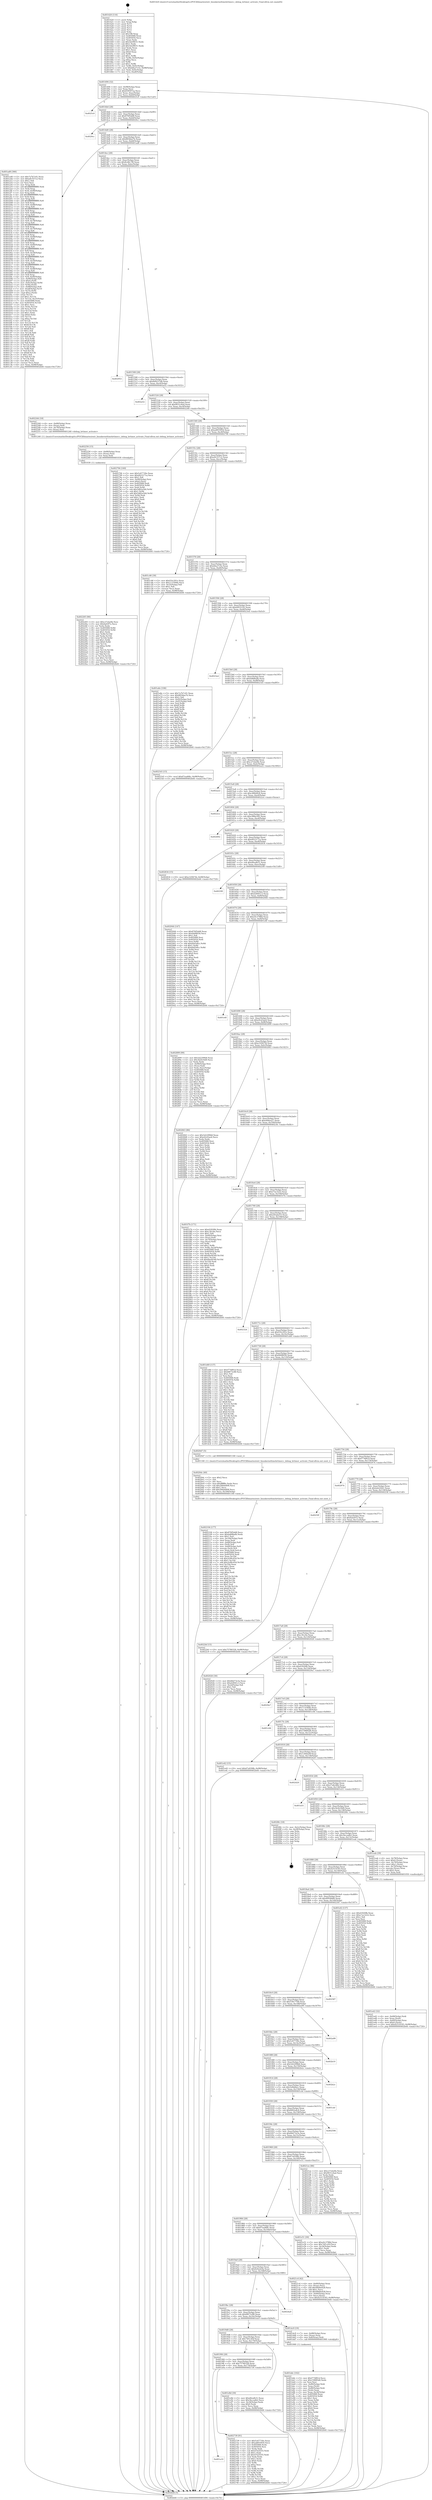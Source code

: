 digraph "0x401420" {
  label = "0x401420 (/mnt/c/Users/mathe/Desktop/tcc/POCII/binaries/extr_linuxkerneltimehrtimer.c_debug_hrtimer_activate_Final-ollvm.out::main(0))"
  labelloc = "t"
  node[shape=record]

  Entry [label="",width=0.3,height=0.3,shape=circle,fillcolor=black,style=filled]
  "0x401494" [label="{
     0x401494 [32]\l
     | [instrs]\l
     &nbsp;&nbsp;0x401494 \<+6\>: mov -0x98(%rbp),%eax\l
     &nbsp;&nbsp;0x40149a \<+2\>: mov %eax,%ecx\l
     &nbsp;&nbsp;0x40149c \<+6\>: sub $0x839597ea,%ecx\l
     &nbsp;&nbsp;0x4014a2 \<+6\>: mov %eax,-0xac(%rbp)\l
     &nbsp;&nbsp;0x4014a8 \<+6\>: mov %ecx,-0xb0(%rbp)\l
     &nbsp;&nbsp;0x4014ae \<+6\>: je 00000000004025c0 \<main+0x11a0\>\l
  }"]
  "0x4025c0" [label="{
     0x4025c0\l
  }", style=dashed]
  "0x4014b4" [label="{
     0x4014b4 [28]\l
     | [instrs]\l
     &nbsp;&nbsp;0x4014b4 \<+5\>: jmp 00000000004014b9 \<main+0x99\>\l
     &nbsp;&nbsp;0x4014b9 \<+6\>: mov -0xac(%rbp),%eax\l
     &nbsp;&nbsp;0x4014bf \<+5\>: sub $0x876f5dd8,%eax\l
     &nbsp;&nbsp;0x4014c4 \<+6\>: mov %eax,-0xb4(%rbp)\l
     &nbsp;&nbsp;0x4014ca \<+6\>: je 00000000004029cc \<main+0x15ac\>\l
  }"]
  Exit [label="",width=0.3,height=0.3,shape=circle,fillcolor=black,style=filled,peripheries=2]
  "0x4029cc" [label="{
     0x4029cc\l
  }", style=dashed]
  "0x4014d0" [label="{
     0x4014d0 [28]\l
     | [instrs]\l
     &nbsp;&nbsp;0x4014d0 \<+5\>: jmp 00000000004014d5 \<main+0xb5\>\l
     &nbsp;&nbsp;0x4014d5 \<+6\>: mov -0xac(%rbp),%eax\l
     &nbsp;&nbsp;0x4014db \<+5\>: sub $0x883bba7b,%eax\l
     &nbsp;&nbsp;0x4014e0 \<+6\>: mov %eax,-0xb8(%rbp)\l
     &nbsp;&nbsp;0x4014e6 \<+6\>: je 0000000000401ad8 \<main+0x6b8\>\l
  }"]
  "0x401a10" [label="{
     0x401a10\l
  }", style=dashed]
  "0x401ad8" [label="{
     0x401ad8 [366]\l
     | [instrs]\l
     &nbsp;&nbsp;0x401ad8 \<+5\>: mov $0x7a7b7c01,%eax\l
     &nbsp;&nbsp;0x401add \<+5\>: mov $0xa9c557c2,%ecx\l
     &nbsp;&nbsp;0x401ae2 \<+2\>: mov $0x1,%dl\l
     &nbsp;&nbsp;0x401ae4 \<+2\>: xor %esi,%esi\l
     &nbsp;&nbsp;0x401ae6 \<+3\>: mov %rsp,%rdi\l
     &nbsp;&nbsp;0x401ae9 \<+4\>: add $0xfffffffffffffff0,%rdi\l
     &nbsp;&nbsp;0x401aed \<+3\>: mov %rdi,%rsp\l
     &nbsp;&nbsp;0x401af0 \<+7\>: mov %rdi,-0x90(%rbp)\l
     &nbsp;&nbsp;0x401af7 \<+3\>: mov %rsp,%rdi\l
     &nbsp;&nbsp;0x401afa \<+4\>: add $0xfffffffffffffff0,%rdi\l
     &nbsp;&nbsp;0x401afe \<+3\>: mov %rdi,%rsp\l
     &nbsp;&nbsp;0x401b01 \<+3\>: mov %rsp,%r8\l
     &nbsp;&nbsp;0x401b04 \<+4\>: add $0xfffffffffffffff0,%r8\l
     &nbsp;&nbsp;0x401b08 \<+3\>: mov %r8,%rsp\l
     &nbsp;&nbsp;0x401b0b \<+7\>: mov %r8,-0x88(%rbp)\l
     &nbsp;&nbsp;0x401b12 \<+3\>: mov %rsp,%r8\l
     &nbsp;&nbsp;0x401b15 \<+4\>: add $0xfffffffffffffff0,%r8\l
     &nbsp;&nbsp;0x401b19 \<+3\>: mov %r8,%rsp\l
     &nbsp;&nbsp;0x401b1c \<+4\>: mov %r8,-0x80(%rbp)\l
     &nbsp;&nbsp;0x401b20 \<+3\>: mov %rsp,%r8\l
     &nbsp;&nbsp;0x401b23 \<+4\>: add $0xfffffffffffffff0,%r8\l
     &nbsp;&nbsp;0x401b27 \<+3\>: mov %r8,%rsp\l
     &nbsp;&nbsp;0x401b2a \<+4\>: mov %r8,-0x78(%rbp)\l
     &nbsp;&nbsp;0x401b2e \<+3\>: mov %rsp,%r8\l
     &nbsp;&nbsp;0x401b31 \<+4\>: add $0xfffffffffffffff0,%r8\l
     &nbsp;&nbsp;0x401b35 \<+3\>: mov %r8,%rsp\l
     &nbsp;&nbsp;0x401b38 \<+4\>: mov %r8,-0x70(%rbp)\l
     &nbsp;&nbsp;0x401b3c \<+3\>: mov %rsp,%r8\l
     &nbsp;&nbsp;0x401b3f \<+4\>: add $0xfffffffffffffff0,%r8\l
     &nbsp;&nbsp;0x401b43 \<+3\>: mov %r8,%rsp\l
     &nbsp;&nbsp;0x401b46 \<+4\>: mov %r8,-0x68(%rbp)\l
     &nbsp;&nbsp;0x401b4a \<+3\>: mov %rsp,%r8\l
     &nbsp;&nbsp;0x401b4d \<+4\>: add $0xfffffffffffffff0,%r8\l
     &nbsp;&nbsp;0x401b51 \<+3\>: mov %r8,%rsp\l
     &nbsp;&nbsp;0x401b54 \<+4\>: mov %r8,-0x60(%rbp)\l
     &nbsp;&nbsp;0x401b58 \<+3\>: mov %rsp,%r8\l
     &nbsp;&nbsp;0x401b5b \<+4\>: add $0xfffffffffffffff0,%r8\l
     &nbsp;&nbsp;0x401b5f \<+3\>: mov %r8,%rsp\l
     &nbsp;&nbsp;0x401b62 \<+4\>: mov %r8,-0x58(%rbp)\l
     &nbsp;&nbsp;0x401b66 \<+3\>: mov %rsp,%r8\l
     &nbsp;&nbsp;0x401b69 \<+4\>: add $0xfffffffffffffff0,%r8\l
     &nbsp;&nbsp;0x401b6d \<+3\>: mov %r8,%rsp\l
     &nbsp;&nbsp;0x401b70 \<+4\>: mov %r8,-0x50(%rbp)\l
     &nbsp;&nbsp;0x401b74 \<+3\>: mov %rsp,%r8\l
     &nbsp;&nbsp;0x401b77 \<+4\>: add $0xfffffffffffffff0,%r8\l
     &nbsp;&nbsp;0x401b7b \<+3\>: mov %r8,%rsp\l
     &nbsp;&nbsp;0x401b7e \<+4\>: mov %r8,-0x48(%rbp)\l
     &nbsp;&nbsp;0x401b82 \<+3\>: mov %rsp,%r8\l
     &nbsp;&nbsp;0x401b85 \<+4\>: add $0xfffffffffffffff0,%r8\l
     &nbsp;&nbsp;0x401b89 \<+3\>: mov %r8,%rsp\l
     &nbsp;&nbsp;0x401b8c \<+4\>: mov %r8,-0x40(%rbp)\l
     &nbsp;&nbsp;0x401b90 \<+7\>: mov -0x90(%rbp),%r8\l
     &nbsp;&nbsp;0x401b97 \<+7\>: movl $0x0,(%r8)\l
     &nbsp;&nbsp;0x401b9e \<+7\>: mov -0x9c(%rbp),%r9d\l
     &nbsp;&nbsp;0x401ba5 \<+3\>: mov %r9d,(%rdi)\l
     &nbsp;&nbsp;0x401ba8 \<+7\>: mov -0x88(%rbp),%r8\l
     &nbsp;&nbsp;0x401baf \<+7\>: mov -0xa8(%rbp),%r10\l
     &nbsp;&nbsp;0x401bb6 \<+3\>: mov %r10,(%r8)\l
     &nbsp;&nbsp;0x401bb9 \<+3\>: cmpl $0x2,(%rdi)\l
     &nbsp;&nbsp;0x401bbc \<+4\>: setne %r11b\l
     &nbsp;&nbsp;0x401bc0 \<+4\>: and $0x1,%r11b\l
     &nbsp;&nbsp;0x401bc4 \<+4\>: mov %r11b,-0x35(%rbp)\l
     &nbsp;&nbsp;0x401bc8 \<+7\>: mov 0x405068,%ebx\l
     &nbsp;&nbsp;0x401bcf \<+8\>: mov 0x405054,%r14d\l
     &nbsp;&nbsp;0x401bd7 \<+3\>: sub $0x1,%esi\l
     &nbsp;&nbsp;0x401bda \<+3\>: mov %ebx,%r15d\l
     &nbsp;&nbsp;0x401bdd \<+3\>: add %esi,%r15d\l
     &nbsp;&nbsp;0x401be0 \<+4\>: imul %r15d,%ebx\l
     &nbsp;&nbsp;0x401be4 \<+3\>: and $0x1,%ebx\l
     &nbsp;&nbsp;0x401be7 \<+3\>: cmp $0x0,%ebx\l
     &nbsp;&nbsp;0x401bea \<+4\>: sete %r11b\l
     &nbsp;&nbsp;0x401bee \<+4\>: cmp $0xa,%r14d\l
     &nbsp;&nbsp;0x401bf2 \<+4\>: setl %r12b\l
     &nbsp;&nbsp;0x401bf6 \<+3\>: mov %r11b,%r13b\l
     &nbsp;&nbsp;0x401bf9 \<+4\>: xor $0xff,%r13b\l
     &nbsp;&nbsp;0x401bfd \<+3\>: mov %r12b,%sil\l
     &nbsp;&nbsp;0x401c00 \<+4\>: xor $0xff,%sil\l
     &nbsp;&nbsp;0x401c04 \<+3\>: xor $0x1,%dl\l
     &nbsp;&nbsp;0x401c07 \<+3\>: mov %r13b,%dil\l
     &nbsp;&nbsp;0x401c0a \<+4\>: and $0xff,%dil\l
     &nbsp;&nbsp;0x401c0e \<+3\>: and %dl,%r11b\l
     &nbsp;&nbsp;0x401c11 \<+3\>: mov %sil,%r8b\l
     &nbsp;&nbsp;0x401c14 \<+4\>: and $0xff,%r8b\l
     &nbsp;&nbsp;0x401c18 \<+3\>: and %dl,%r12b\l
     &nbsp;&nbsp;0x401c1b \<+3\>: or %r11b,%dil\l
     &nbsp;&nbsp;0x401c1e \<+3\>: or %r12b,%r8b\l
     &nbsp;&nbsp;0x401c21 \<+3\>: xor %r8b,%dil\l
     &nbsp;&nbsp;0x401c24 \<+3\>: or %sil,%r13b\l
     &nbsp;&nbsp;0x401c27 \<+4\>: xor $0xff,%r13b\l
     &nbsp;&nbsp;0x401c2b \<+3\>: or $0x1,%dl\l
     &nbsp;&nbsp;0x401c2e \<+3\>: and %dl,%r13b\l
     &nbsp;&nbsp;0x401c31 \<+3\>: or %r13b,%dil\l
     &nbsp;&nbsp;0x401c34 \<+4\>: test $0x1,%dil\l
     &nbsp;&nbsp;0x401c38 \<+3\>: cmovne %ecx,%eax\l
     &nbsp;&nbsp;0x401c3b \<+6\>: mov %eax,-0x98(%rbp)\l
     &nbsp;&nbsp;0x401c41 \<+5\>: jmp 0000000000402b44 \<main+0x1724\>\l
  }"]
  "0x4014ec" [label="{
     0x4014ec [28]\l
     | [instrs]\l
     &nbsp;&nbsp;0x4014ec \<+5\>: jmp 00000000004014f1 \<main+0xd1\>\l
     &nbsp;&nbsp;0x4014f1 \<+6\>: mov -0xac(%rbp),%eax\l
     &nbsp;&nbsp;0x4014f7 \<+5\>: sub $0x8cd8c7f8,%eax\l
     &nbsp;&nbsp;0x4014fc \<+6\>: mov %eax,-0xbc(%rbp)\l
     &nbsp;&nbsp;0x401502 \<+6\>: je 0000000000402953 \<main+0x1533\>\l
  }"]
  "0x402739" [label="{
     0x402739 [91]\l
     | [instrs]\l
     &nbsp;&nbsp;0x402739 \<+5\>: mov $0x5c67730e,%eax\l
     &nbsp;&nbsp;0x40273e \<+5\>: mov $0xa4855954,%ecx\l
     &nbsp;&nbsp;0x402743 \<+7\>: mov 0x405068,%edx\l
     &nbsp;&nbsp;0x40274a \<+7\>: mov 0x405054,%esi\l
     &nbsp;&nbsp;0x402751 \<+2\>: mov %edx,%edi\l
     &nbsp;&nbsp;0x402753 \<+6\>: sub $0x47b2f355,%edi\l
     &nbsp;&nbsp;0x402759 \<+3\>: sub $0x1,%edi\l
     &nbsp;&nbsp;0x40275c \<+6\>: add $0x47b2f355,%edi\l
     &nbsp;&nbsp;0x402762 \<+3\>: imul %edi,%edx\l
     &nbsp;&nbsp;0x402765 \<+3\>: and $0x1,%edx\l
     &nbsp;&nbsp;0x402768 \<+3\>: cmp $0x0,%edx\l
     &nbsp;&nbsp;0x40276b \<+4\>: sete %r8b\l
     &nbsp;&nbsp;0x40276f \<+3\>: cmp $0xa,%esi\l
     &nbsp;&nbsp;0x402772 \<+4\>: setl %r9b\l
     &nbsp;&nbsp;0x402776 \<+3\>: mov %r8b,%r10b\l
     &nbsp;&nbsp;0x402779 \<+3\>: and %r9b,%r10b\l
     &nbsp;&nbsp;0x40277c \<+3\>: xor %r9b,%r8b\l
     &nbsp;&nbsp;0x40277f \<+3\>: or %r8b,%r10b\l
     &nbsp;&nbsp;0x402782 \<+4\>: test $0x1,%r10b\l
     &nbsp;&nbsp;0x402786 \<+3\>: cmovne %ecx,%eax\l
     &nbsp;&nbsp;0x402789 \<+6\>: mov %eax,-0x98(%rbp)\l
     &nbsp;&nbsp;0x40278f \<+5\>: jmp 0000000000402b44 \<main+0x1724\>\l
  }"]
  "0x402953" [label="{
     0x402953\l
  }", style=dashed]
  "0x401508" [label="{
     0x401508 [28]\l
     | [instrs]\l
     &nbsp;&nbsp;0x401508 \<+5\>: jmp 000000000040150d \<main+0xed\>\l
     &nbsp;&nbsp;0x40150d \<+6\>: mov -0xac(%rbp),%eax\l
     &nbsp;&nbsp;0x401513 \<+5\>: sub $0x8d9237d8,%eax\l
     &nbsp;&nbsp;0x401518 \<+6\>: mov %eax,-0xc0(%rbp)\l
     &nbsp;&nbsp;0x40151e \<+6\>: je 0000000000402a52 \<main+0x1632\>\l
  }"]
  "0x402265" [label="{
     0x402265 [90]\l
     | [instrs]\l
     &nbsp;&nbsp;0x402265 \<+5\>: mov $0xc27ebe6b,%esi\l
     &nbsp;&nbsp;0x40226a \<+5\>: mov $0x6af297e,%ecx\l
     &nbsp;&nbsp;0x40226f \<+2\>: xor %edx,%edx\l
     &nbsp;&nbsp;0x402271 \<+8\>: mov 0x405068,%r8d\l
     &nbsp;&nbsp;0x402279 \<+8\>: mov 0x405054,%r9d\l
     &nbsp;&nbsp;0x402281 \<+3\>: sub $0x1,%edx\l
     &nbsp;&nbsp;0x402284 \<+3\>: mov %r8d,%r10d\l
     &nbsp;&nbsp;0x402287 \<+3\>: add %edx,%r10d\l
     &nbsp;&nbsp;0x40228a \<+4\>: imul %r10d,%r8d\l
     &nbsp;&nbsp;0x40228e \<+4\>: and $0x1,%r8d\l
     &nbsp;&nbsp;0x402292 \<+4\>: cmp $0x0,%r8d\l
     &nbsp;&nbsp;0x402296 \<+4\>: sete %r11b\l
     &nbsp;&nbsp;0x40229a \<+4\>: cmp $0xa,%r9d\l
     &nbsp;&nbsp;0x40229e \<+3\>: setl %bl\l
     &nbsp;&nbsp;0x4022a1 \<+3\>: mov %r11b,%r14b\l
     &nbsp;&nbsp;0x4022a4 \<+3\>: and %bl,%r14b\l
     &nbsp;&nbsp;0x4022a7 \<+3\>: xor %bl,%r11b\l
     &nbsp;&nbsp;0x4022aa \<+3\>: or %r11b,%r14b\l
     &nbsp;&nbsp;0x4022ad \<+4\>: test $0x1,%r14b\l
     &nbsp;&nbsp;0x4022b1 \<+3\>: cmovne %ecx,%esi\l
     &nbsp;&nbsp;0x4022b4 \<+6\>: mov %esi,-0x98(%rbp)\l
     &nbsp;&nbsp;0x4022ba \<+5\>: jmp 0000000000402b44 \<main+0x1724\>\l
  }"]
  "0x402a52" [label="{
     0x402a52\l
  }", style=dashed]
  "0x401524" [label="{
     0x401524 [28]\l
     | [instrs]\l
     &nbsp;&nbsp;0x401524 \<+5\>: jmp 0000000000401529 \<main+0x109\>\l
     &nbsp;&nbsp;0x401529 \<+6\>: mov -0xac(%rbp),%eax\l
     &nbsp;&nbsp;0x40152f \<+5\>: sub $0x9031c6ad,%eax\l
     &nbsp;&nbsp;0x401534 \<+6\>: mov %eax,-0xc4(%rbp)\l
     &nbsp;&nbsp;0x40153a \<+6\>: je 0000000000402244 \<main+0xe24\>\l
  }"]
  "0x402256" [label="{
     0x402256 [15]\l
     | [instrs]\l
     &nbsp;&nbsp;0x402256 \<+4\>: mov -0x68(%rbp),%rax\l
     &nbsp;&nbsp;0x40225a \<+3\>: mov (%rax),%rax\l
     &nbsp;&nbsp;0x40225d \<+3\>: mov %rax,%rdi\l
     &nbsp;&nbsp;0x402260 \<+5\>: call 0000000000401030 \<free@plt\>\l
     | [calls]\l
     &nbsp;&nbsp;0x401030 \{1\} (unknown)\l
  }"]
  "0x402244" [label="{
     0x402244 [18]\l
     | [instrs]\l
     &nbsp;&nbsp;0x402244 \<+4\>: mov -0x68(%rbp),%rax\l
     &nbsp;&nbsp;0x402248 \<+3\>: mov (%rax),%rdi\l
     &nbsp;&nbsp;0x40224b \<+4\>: mov -0x78(%rbp),%rax\l
     &nbsp;&nbsp;0x40224f \<+2\>: mov (%rax),%esi\l
     &nbsp;&nbsp;0x402251 \<+5\>: call 0000000000401240 \<debug_hrtimer_activate\>\l
     | [calls]\l
     &nbsp;&nbsp;0x401240 \{1\} (/mnt/c/Users/mathe/Desktop/tcc/POCII/binaries/extr_linuxkerneltimehrtimer.c_debug_hrtimer_activate_Final-ollvm.out::debug_hrtimer_activate)\l
  }"]
  "0x401540" [label="{
     0x401540 [28]\l
     | [instrs]\l
     &nbsp;&nbsp;0x401540 \<+5\>: jmp 0000000000401545 \<main+0x125\>\l
     &nbsp;&nbsp;0x401545 \<+6\>: mov -0xac(%rbp),%eax\l
     &nbsp;&nbsp;0x40154b \<+5\>: sub $0xa4855954,%eax\l
     &nbsp;&nbsp;0x401550 \<+6\>: mov %eax,-0xc8(%rbp)\l
     &nbsp;&nbsp;0x401556 \<+6\>: je 0000000000402794 \<main+0x1374\>\l
  }"]
  "0x402104" [label="{
     0x402104 [177]\l
     | [instrs]\l
     &nbsp;&nbsp;0x402104 \<+5\>: mov $0x876f5dd8,%ecx\l
     &nbsp;&nbsp;0x402109 \<+5\>: mov $0xbd68bafb,%edx\l
     &nbsp;&nbsp;0x40210e \<+3\>: mov $0x1,%sil\l
     &nbsp;&nbsp;0x402111 \<+6\>: mov -0x184(%rbp),%edi\l
     &nbsp;&nbsp;0x402117 \<+3\>: imul %eax,%edi\l
     &nbsp;&nbsp;0x40211a \<+4\>: mov -0x68(%rbp),%r8\l
     &nbsp;&nbsp;0x40211e \<+3\>: mov (%r8),%r8\l
     &nbsp;&nbsp;0x402121 \<+4\>: mov -0x60(%rbp),%r9\l
     &nbsp;&nbsp;0x402125 \<+3\>: movslq (%r9),%r9\l
     &nbsp;&nbsp;0x402128 \<+4\>: mov %edi,(%r8,%r9,4)\l
     &nbsp;&nbsp;0x40212c \<+7\>: mov 0x405068,%eax\l
     &nbsp;&nbsp;0x402133 \<+7\>: mov 0x405054,%edi\l
     &nbsp;&nbsp;0x40213a \<+3\>: mov %eax,%r10d\l
     &nbsp;&nbsp;0x40213d \<+7\>: sub $0x2e96c45d,%r10d\l
     &nbsp;&nbsp;0x402144 \<+4\>: sub $0x1,%r10d\l
     &nbsp;&nbsp;0x402148 \<+7\>: add $0x2e96c45d,%r10d\l
     &nbsp;&nbsp;0x40214f \<+4\>: imul %r10d,%eax\l
     &nbsp;&nbsp;0x402153 \<+3\>: and $0x1,%eax\l
     &nbsp;&nbsp;0x402156 \<+3\>: cmp $0x0,%eax\l
     &nbsp;&nbsp;0x402159 \<+4\>: sete %r11b\l
     &nbsp;&nbsp;0x40215d \<+3\>: cmp $0xa,%edi\l
     &nbsp;&nbsp;0x402160 \<+3\>: setl %bl\l
     &nbsp;&nbsp;0x402163 \<+3\>: mov %r11b,%r14b\l
     &nbsp;&nbsp;0x402166 \<+4\>: xor $0xff,%r14b\l
     &nbsp;&nbsp;0x40216a \<+3\>: mov %bl,%r15b\l
     &nbsp;&nbsp;0x40216d \<+4\>: xor $0xff,%r15b\l
     &nbsp;&nbsp;0x402171 \<+4\>: xor $0x1,%sil\l
     &nbsp;&nbsp;0x402175 \<+3\>: mov %r14b,%r12b\l
     &nbsp;&nbsp;0x402178 \<+4\>: and $0xff,%r12b\l
     &nbsp;&nbsp;0x40217c \<+3\>: and %sil,%r11b\l
     &nbsp;&nbsp;0x40217f \<+3\>: mov %r15b,%r13b\l
     &nbsp;&nbsp;0x402182 \<+4\>: and $0xff,%r13b\l
     &nbsp;&nbsp;0x402186 \<+3\>: and %sil,%bl\l
     &nbsp;&nbsp;0x402189 \<+3\>: or %r11b,%r12b\l
     &nbsp;&nbsp;0x40218c \<+3\>: or %bl,%r13b\l
     &nbsp;&nbsp;0x40218f \<+3\>: xor %r13b,%r12b\l
     &nbsp;&nbsp;0x402192 \<+3\>: or %r15b,%r14b\l
     &nbsp;&nbsp;0x402195 \<+4\>: xor $0xff,%r14b\l
     &nbsp;&nbsp;0x402199 \<+4\>: or $0x1,%sil\l
     &nbsp;&nbsp;0x40219d \<+3\>: and %sil,%r14b\l
     &nbsp;&nbsp;0x4021a0 \<+3\>: or %r14b,%r12b\l
     &nbsp;&nbsp;0x4021a3 \<+4\>: test $0x1,%r12b\l
     &nbsp;&nbsp;0x4021a7 \<+3\>: cmovne %edx,%ecx\l
     &nbsp;&nbsp;0x4021aa \<+6\>: mov %ecx,-0x98(%rbp)\l
     &nbsp;&nbsp;0x4021b0 \<+5\>: jmp 0000000000402b44 \<main+0x1724\>\l
  }"]
  "0x402794" [label="{
     0x402794 [160]\l
     | [instrs]\l
     &nbsp;&nbsp;0x402794 \<+5\>: mov $0x5c67730e,%eax\l
     &nbsp;&nbsp;0x402799 \<+5\>: mov $0xd023171a,%ecx\l
     &nbsp;&nbsp;0x40279e \<+2\>: mov $0x1,%dl\l
     &nbsp;&nbsp;0x4027a0 \<+7\>: mov -0x90(%rbp),%rsi\l
     &nbsp;&nbsp;0x4027a7 \<+6\>: movl $0x0,(%rsi)\l
     &nbsp;&nbsp;0x4027ad \<+7\>: mov 0x405068,%edi\l
     &nbsp;&nbsp;0x4027b4 \<+8\>: mov 0x405054,%r8d\l
     &nbsp;&nbsp;0x4027bc \<+3\>: mov %edi,%r9d\l
     &nbsp;&nbsp;0x4027bf \<+7\>: sub $0x5d82a544,%r9d\l
     &nbsp;&nbsp;0x4027c6 \<+4\>: sub $0x1,%r9d\l
     &nbsp;&nbsp;0x4027ca \<+7\>: add $0x5d82a544,%r9d\l
     &nbsp;&nbsp;0x4027d1 \<+4\>: imul %r9d,%edi\l
     &nbsp;&nbsp;0x4027d5 \<+3\>: and $0x1,%edi\l
     &nbsp;&nbsp;0x4027d8 \<+3\>: cmp $0x0,%edi\l
     &nbsp;&nbsp;0x4027db \<+4\>: sete %r10b\l
     &nbsp;&nbsp;0x4027df \<+4\>: cmp $0xa,%r8d\l
     &nbsp;&nbsp;0x4027e3 \<+4\>: setl %r11b\l
     &nbsp;&nbsp;0x4027e7 \<+3\>: mov %r10b,%bl\l
     &nbsp;&nbsp;0x4027ea \<+3\>: xor $0xff,%bl\l
     &nbsp;&nbsp;0x4027ed \<+3\>: mov %r11b,%r14b\l
     &nbsp;&nbsp;0x4027f0 \<+4\>: xor $0xff,%r14b\l
     &nbsp;&nbsp;0x4027f4 \<+3\>: xor $0x0,%dl\l
     &nbsp;&nbsp;0x4027f7 \<+3\>: mov %bl,%r15b\l
     &nbsp;&nbsp;0x4027fa \<+4\>: and $0x0,%r15b\l
     &nbsp;&nbsp;0x4027fe \<+3\>: and %dl,%r10b\l
     &nbsp;&nbsp;0x402801 \<+3\>: mov %r14b,%r12b\l
     &nbsp;&nbsp;0x402804 \<+4\>: and $0x0,%r12b\l
     &nbsp;&nbsp;0x402808 \<+3\>: and %dl,%r11b\l
     &nbsp;&nbsp;0x40280b \<+3\>: or %r10b,%r15b\l
     &nbsp;&nbsp;0x40280e \<+3\>: or %r11b,%r12b\l
     &nbsp;&nbsp;0x402811 \<+3\>: xor %r12b,%r15b\l
     &nbsp;&nbsp;0x402814 \<+3\>: or %r14b,%bl\l
     &nbsp;&nbsp;0x402817 \<+3\>: xor $0xff,%bl\l
     &nbsp;&nbsp;0x40281a \<+3\>: or $0x0,%dl\l
     &nbsp;&nbsp;0x40281d \<+2\>: and %dl,%bl\l
     &nbsp;&nbsp;0x40281f \<+3\>: or %bl,%r15b\l
     &nbsp;&nbsp;0x402822 \<+4\>: test $0x1,%r15b\l
     &nbsp;&nbsp;0x402826 \<+3\>: cmovne %ecx,%eax\l
     &nbsp;&nbsp;0x402829 \<+6\>: mov %eax,-0x98(%rbp)\l
     &nbsp;&nbsp;0x40282f \<+5\>: jmp 0000000000402b44 \<main+0x1724\>\l
  }"]
  "0x40155c" [label="{
     0x40155c [28]\l
     | [instrs]\l
     &nbsp;&nbsp;0x40155c \<+5\>: jmp 0000000000401561 \<main+0x141\>\l
     &nbsp;&nbsp;0x401561 \<+6\>: mov -0xac(%rbp),%eax\l
     &nbsp;&nbsp;0x401567 \<+5\>: sub $0xa9c557c2,%eax\l
     &nbsp;&nbsp;0x40156c \<+6\>: mov %eax,-0xcc(%rbp)\l
     &nbsp;&nbsp;0x401572 \<+6\>: je 0000000000401c46 \<main+0x826\>\l
  }"]
  "0x4020dc" [label="{
     0x4020dc [40]\l
     | [instrs]\l
     &nbsp;&nbsp;0x4020dc \<+5\>: mov $0x2,%ecx\l
     &nbsp;&nbsp;0x4020e1 \<+1\>: cltd\l
     &nbsp;&nbsp;0x4020e2 \<+2\>: idiv %ecx\l
     &nbsp;&nbsp;0x4020e4 \<+6\>: imul $0xfffffffe,%edx,%ecx\l
     &nbsp;&nbsp;0x4020ea \<+6\>: sub $0x284dd408,%ecx\l
     &nbsp;&nbsp;0x4020f0 \<+3\>: add $0x1,%ecx\l
     &nbsp;&nbsp;0x4020f3 \<+6\>: add $0x284dd408,%ecx\l
     &nbsp;&nbsp;0x4020f9 \<+6\>: mov %ecx,-0x184(%rbp)\l
     &nbsp;&nbsp;0x4020ff \<+5\>: call 0000000000401160 \<next_i\>\l
     | [calls]\l
     &nbsp;&nbsp;0x401160 \{1\} (/mnt/c/Users/mathe/Desktop/tcc/POCII/binaries/extr_linuxkerneltimehrtimer.c_debug_hrtimer_activate_Final-ollvm.out::next_i)\l
  }"]
  "0x401c46" [label="{
     0x401c46 [30]\l
     | [instrs]\l
     &nbsp;&nbsp;0x401c46 \<+5\>: mov $0xf10c291e,%eax\l
     &nbsp;&nbsp;0x401c4b \<+5\>: mov $0x1131f04b,%ecx\l
     &nbsp;&nbsp;0x401c50 \<+3\>: mov -0x35(%rbp),%dl\l
     &nbsp;&nbsp;0x401c53 \<+3\>: test $0x1,%dl\l
     &nbsp;&nbsp;0x401c56 \<+3\>: cmovne %ecx,%eax\l
     &nbsp;&nbsp;0x401c59 \<+6\>: mov %eax,-0x98(%rbp)\l
     &nbsp;&nbsp;0x401c5f \<+5\>: jmp 0000000000402b44 \<main+0x1724\>\l
  }"]
  "0x401578" [label="{
     0x401578 [28]\l
     | [instrs]\l
     &nbsp;&nbsp;0x401578 \<+5\>: jmp 000000000040157d \<main+0x15d\>\l
     &nbsp;&nbsp;0x40157d \<+6\>: mov -0xac(%rbp),%eax\l
     &nbsp;&nbsp;0x401583 \<+5\>: sub $0xb8a27c5e,%eax\l
     &nbsp;&nbsp;0x401588 \<+6\>: mov %eax,-0xd0(%rbp)\l
     &nbsp;&nbsp;0x40158e \<+6\>: je 0000000000401a6e \<main+0x64e\>\l
  }"]
  "0x401ed2" [label="{
     0x401ed2 [32]\l
     | [instrs]\l
     &nbsp;&nbsp;0x401ed2 \<+4\>: mov -0x68(%rbp),%rdi\l
     &nbsp;&nbsp;0x401ed6 \<+3\>: mov %rax,(%rdi)\l
     &nbsp;&nbsp;0x401ed9 \<+4\>: mov -0x60(%rbp),%rax\l
     &nbsp;&nbsp;0x401edd \<+6\>: movl $0x0,(%rax)\l
     &nbsp;&nbsp;0x401ee3 \<+10\>: movl $0x42514183,-0x98(%rbp)\l
     &nbsp;&nbsp;0x401eed \<+5\>: jmp 0000000000402b44 \<main+0x1724\>\l
  }"]
  "0x401a6e" [label="{
     0x401a6e [106]\l
     | [instrs]\l
     &nbsp;&nbsp;0x401a6e \<+5\>: mov $0x7a7b7c01,%eax\l
     &nbsp;&nbsp;0x401a73 \<+5\>: mov $0x883bba7b,%ecx\l
     &nbsp;&nbsp;0x401a78 \<+2\>: mov $0x1,%dl\l
     &nbsp;&nbsp;0x401a7a \<+7\>: mov -0x92(%rbp),%sil\l
     &nbsp;&nbsp;0x401a81 \<+7\>: mov -0x91(%rbp),%dil\l
     &nbsp;&nbsp;0x401a88 \<+3\>: mov %sil,%r8b\l
     &nbsp;&nbsp;0x401a8b \<+4\>: xor $0xff,%r8b\l
     &nbsp;&nbsp;0x401a8f \<+3\>: mov %dil,%r9b\l
     &nbsp;&nbsp;0x401a92 \<+4\>: xor $0xff,%r9b\l
     &nbsp;&nbsp;0x401a96 \<+3\>: xor $0x0,%dl\l
     &nbsp;&nbsp;0x401a99 \<+3\>: mov %r8b,%r10b\l
     &nbsp;&nbsp;0x401a9c \<+4\>: and $0x0,%r10b\l
     &nbsp;&nbsp;0x401aa0 \<+3\>: and %dl,%sil\l
     &nbsp;&nbsp;0x401aa3 \<+3\>: mov %r9b,%r11b\l
     &nbsp;&nbsp;0x401aa6 \<+4\>: and $0x0,%r11b\l
     &nbsp;&nbsp;0x401aaa \<+3\>: and %dl,%dil\l
     &nbsp;&nbsp;0x401aad \<+3\>: or %sil,%r10b\l
     &nbsp;&nbsp;0x401ab0 \<+3\>: or %dil,%r11b\l
     &nbsp;&nbsp;0x401ab3 \<+3\>: xor %r11b,%r10b\l
     &nbsp;&nbsp;0x401ab6 \<+3\>: or %r9b,%r8b\l
     &nbsp;&nbsp;0x401ab9 \<+4\>: xor $0xff,%r8b\l
     &nbsp;&nbsp;0x401abd \<+3\>: or $0x0,%dl\l
     &nbsp;&nbsp;0x401ac0 \<+3\>: and %dl,%r8b\l
     &nbsp;&nbsp;0x401ac3 \<+3\>: or %r8b,%r10b\l
     &nbsp;&nbsp;0x401ac6 \<+4\>: test $0x1,%r10b\l
     &nbsp;&nbsp;0x401aca \<+3\>: cmovne %ecx,%eax\l
     &nbsp;&nbsp;0x401acd \<+6\>: mov %eax,-0x98(%rbp)\l
     &nbsp;&nbsp;0x401ad3 \<+5\>: jmp 0000000000402b44 \<main+0x1724\>\l
  }"]
  "0x401594" [label="{
     0x401594 [28]\l
     | [instrs]\l
     &nbsp;&nbsp;0x401594 \<+5\>: jmp 0000000000401599 \<main+0x179\>\l
     &nbsp;&nbsp;0x401599 \<+6\>: mov -0xac(%rbp),%eax\l
     &nbsp;&nbsp;0x40159f \<+5\>: sub $0xb9f35192,%eax\l
     &nbsp;&nbsp;0x4015a4 \<+6\>: mov %eax,-0xd4(%rbp)\l
     &nbsp;&nbsp;0x4015aa \<+6\>: je 00000000004023ed \<main+0xfcd\>\l
  }"]
  "0x402b44" [label="{
     0x402b44 [5]\l
     | [instrs]\l
     &nbsp;&nbsp;0x402b44 \<+5\>: jmp 0000000000401494 \<main+0x74\>\l
  }"]
  "0x401420" [label="{
     0x401420 [116]\l
     | [instrs]\l
     &nbsp;&nbsp;0x401420 \<+1\>: push %rbp\l
     &nbsp;&nbsp;0x401421 \<+3\>: mov %rsp,%rbp\l
     &nbsp;&nbsp;0x401424 \<+2\>: push %r15\l
     &nbsp;&nbsp;0x401426 \<+2\>: push %r14\l
     &nbsp;&nbsp;0x401428 \<+2\>: push %r13\l
     &nbsp;&nbsp;0x40142a \<+2\>: push %r12\l
     &nbsp;&nbsp;0x40142c \<+1\>: push %rbx\l
     &nbsp;&nbsp;0x40142d \<+7\>: sub $0x198,%rsp\l
     &nbsp;&nbsp;0x401434 \<+7\>: mov 0x405068,%eax\l
     &nbsp;&nbsp;0x40143b \<+7\>: mov 0x405054,%ecx\l
     &nbsp;&nbsp;0x401442 \<+2\>: mov %eax,%edx\l
     &nbsp;&nbsp;0x401444 \<+6\>: sub $0x5dcf0631,%edx\l
     &nbsp;&nbsp;0x40144a \<+3\>: sub $0x1,%edx\l
     &nbsp;&nbsp;0x40144d \<+6\>: add $0x5dcf0631,%edx\l
     &nbsp;&nbsp;0x401453 \<+3\>: imul %edx,%eax\l
     &nbsp;&nbsp;0x401456 \<+3\>: and $0x1,%eax\l
     &nbsp;&nbsp;0x401459 \<+3\>: cmp $0x0,%eax\l
     &nbsp;&nbsp;0x40145c \<+4\>: sete %r8b\l
     &nbsp;&nbsp;0x401460 \<+4\>: and $0x1,%r8b\l
     &nbsp;&nbsp;0x401464 \<+7\>: mov %r8b,-0x92(%rbp)\l
     &nbsp;&nbsp;0x40146b \<+3\>: cmp $0xa,%ecx\l
     &nbsp;&nbsp;0x40146e \<+4\>: setl %r8b\l
     &nbsp;&nbsp;0x401472 \<+4\>: and $0x1,%r8b\l
     &nbsp;&nbsp;0x401476 \<+7\>: mov %r8b,-0x91(%rbp)\l
     &nbsp;&nbsp;0x40147d \<+10\>: movl $0xb8a27c5e,-0x98(%rbp)\l
     &nbsp;&nbsp;0x401487 \<+6\>: mov %edi,-0x9c(%rbp)\l
     &nbsp;&nbsp;0x40148d \<+7\>: mov %rsi,-0xa8(%rbp)\l
  }"]
  "0x4019f4" [label="{
     0x4019f4 [28]\l
     | [instrs]\l
     &nbsp;&nbsp;0x4019f4 \<+5\>: jmp 00000000004019f9 \<main+0x5d9\>\l
     &nbsp;&nbsp;0x4019f9 \<+6\>: mov -0xac(%rbp),%eax\l
     &nbsp;&nbsp;0x4019ff \<+5\>: sub $0x75780328,%eax\l
     &nbsp;&nbsp;0x401a04 \<+6\>: mov %eax,-0x174(%rbp)\l
     &nbsp;&nbsp;0x401a0a \<+6\>: je 0000000000402739 \<main+0x1319\>\l
  }"]
  "0x401e8d" [label="{
     0x401e8d [30]\l
     | [instrs]\l
     &nbsp;&nbsp;0x401e8d \<+5\>: mov $0xd0eafb31,%eax\l
     &nbsp;&nbsp;0x401e92 \<+5\>: mov $0x3bccadb2,%ecx\l
     &nbsp;&nbsp;0x401e97 \<+3\>: mov -0x34(%rbp),%edx\l
     &nbsp;&nbsp;0x401e9a \<+3\>: cmp $0x0,%edx\l
     &nbsp;&nbsp;0x401e9d \<+3\>: cmove %ecx,%eax\l
     &nbsp;&nbsp;0x401ea0 \<+6\>: mov %eax,-0x98(%rbp)\l
     &nbsp;&nbsp;0x401ea6 \<+5\>: jmp 0000000000402b44 \<main+0x1724\>\l
  }"]
  "0x4023ed" [label="{
     0x4023ed\l
  }", style=dashed]
  "0x4015b0" [label="{
     0x4015b0 [28]\l
     | [instrs]\l
     &nbsp;&nbsp;0x4015b0 \<+5\>: jmp 00000000004015b5 \<main+0x195\>\l
     &nbsp;&nbsp;0x4015b5 \<+6\>: mov -0xac(%rbp),%eax\l
     &nbsp;&nbsp;0x4015bb \<+5\>: sub $0xbd68bafb,%eax\l
     &nbsp;&nbsp;0x4015c0 \<+6\>: mov %eax,-0xd8(%rbp)\l
     &nbsp;&nbsp;0x4015c6 \<+6\>: je 00000000004021b5 \<main+0xd95\>\l
  }"]
  "0x401ddc" [label="{
     0x401ddc [102]\l
     | [instrs]\l
     &nbsp;&nbsp;0x401ddc \<+5\>: mov $0xf774f81d,%ecx\l
     &nbsp;&nbsp;0x401de1 \<+5\>: mov $0x15f685d4,%edx\l
     &nbsp;&nbsp;0x401de6 \<+2\>: xor %esi,%esi\l
     &nbsp;&nbsp;0x401de8 \<+4\>: mov -0x80(%rbp),%rdi\l
     &nbsp;&nbsp;0x401dec \<+2\>: mov %eax,(%rdi)\l
     &nbsp;&nbsp;0x401dee \<+4\>: mov -0x80(%rbp),%rdi\l
     &nbsp;&nbsp;0x401df2 \<+2\>: mov (%rdi),%eax\l
     &nbsp;&nbsp;0x401df4 \<+3\>: mov %eax,-0x34(%rbp)\l
     &nbsp;&nbsp;0x401df7 \<+7\>: mov 0x405068,%eax\l
     &nbsp;&nbsp;0x401dfe \<+8\>: mov 0x405054,%r8d\l
     &nbsp;&nbsp;0x401e06 \<+3\>: sub $0x1,%esi\l
     &nbsp;&nbsp;0x401e09 \<+3\>: mov %eax,%r9d\l
     &nbsp;&nbsp;0x401e0c \<+3\>: add %esi,%r9d\l
     &nbsp;&nbsp;0x401e0f \<+4\>: imul %r9d,%eax\l
     &nbsp;&nbsp;0x401e13 \<+3\>: and $0x1,%eax\l
     &nbsp;&nbsp;0x401e16 \<+3\>: cmp $0x0,%eax\l
     &nbsp;&nbsp;0x401e19 \<+4\>: sete %r10b\l
     &nbsp;&nbsp;0x401e1d \<+4\>: cmp $0xa,%r8d\l
     &nbsp;&nbsp;0x401e21 \<+4\>: setl %r11b\l
     &nbsp;&nbsp;0x401e25 \<+3\>: mov %r10b,%bl\l
     &nbsp;&nbsp;0x401e28 \<+3\>: and %r11b,%bl\l
     &nbsp;&nbsp;0x401e2b \<+3\>: xor %r11b,%r10b\l
     &nbsp;&nbsp;0x401e2e \<+3\>: or %r10b,%bl\l
     &nbsp;&nbsp;0x401e31 \<+3\>: test $0x1,%bl\l
     &nbsp;&nbsp;0x401e34 \<+3\>: cmovne %edx,%ecx\l
     &nbsp;&nbsp;0x401e37 \<+6\>: mov %ecx,-0x98(%rbp)\l
     &nbsp;&nbsp;0x401e3d \<+5\>: jmp 0000000000402b44 \<main+0x1724\>\l
  }"]
  "0x4021b5" [label="{
     0x4021b5 [15]\l
     | [instrs]\l
     &nbsp;&nbsp;0x4021b5 \<+10\>: movl $0x67ead68c,-0x98(%rbp)\l
     &nbsp;&nbsp;0x4021bf \<+5\>: jmp 0000000000402b44 \<main+0x1724\>\l
  }"]
  "0x4015cc" [label="{
     0x4015cc [28]\l
     | [instrs]\l
     &nbsp;&nbsp;0x4015cc \<+5\>: jmp 00000000004015d1 \<main+0x1b1\>\l
     &nbsp;&nbsp;0x4015d1 \<+6\>: mov -0xac(%rbp),%eax\l
     &nbsp;&nbsp;0x4015d7 \<+5\>: sub $0xc27ebe6b,%eax\l
     &nbsp;&nbsp;0x4015dc \<+6\>: mov %eax,-0xdc(%rbp)\l
     &nbsp;&nbsp;0x4015e2 \<+6\>: je 0000000000402a22 \<main+0x1602\>\l
  }"]
  "0x4019d8" [label="{
     0x4019d8 [28]\l
     | [instrs]\l
     &nbsp;&nbsp;0x4019d8 \<+5\>: jmp 00000000004019dd \<main+0x5bd\>\l
     &nbsp;&nbsp;0x4019dd \<+6\>: mov -0xac(%rbp),%eax\l
     &nbsp;&nbsp;0x4019e3 \<+5\>: sub $0x74f1c45f,%eax\l
     &nbsp;&nbsp;0x4019e8 \<+6\>: mov %eax,-0x170(%rbp)\l
     &nbsp;&nbsp;0x4019ee \<+6\>: je 0000000000401e8d \<main+0xa6d\>\l
  }"]
  "0x402a22" [label="{
     0x402a22\l
  }", style=dashed]
  "0x4015e8" [label="{
     0x4015e8 [28]\l
     | [instrs]\l
     &nbsp;&nbsp;0x4015e8 \<+5\>: jmp 00000000004015ed \<main+0x1cd\>\l
     &nbsp;&nbsp;0x4015ed \<+6\>: mov -0xac(%rbp),%eax\l
     &nbsp;&nbsp;0x4015f3 \<+5\>: sub $0xc480d9c8,%eax\l
     &nbsp;&nbsp;0x4015f8 \<+6\>: mov %eax,-0xe0(%rbp)\l
     &nbsp;&nbsp;0x4015fe \<+6\>: je 00000000004022ce \<main+0xeae\>\l
  }"]
  "0x401dc9" [label="{
     0x401dc9 [19]\l
     | [instrs]\l
     &nbsp;&nbsp;0x401dc9 \<+7\>: mov -0x88(%rbp),%rax\l
     &nbsp;&nbsp;0x401dd0 \<+3\>: mov (%rax),%rax\l
     &nbsp;&nbsp;0x401dd3 \<+4\>: mov 0x8(%rax),%rdi\l
     &nbsp;&nbsp;0x401dd7 \<+5\>: call 0000000000401060 \<atoi@plt\>\l
     | [calls]\l
     &nbsp;&nbsp;0x401060 \{1\} (unknown)\l
  }"]
  "0x4022ce" [label="{
     0x4022ce\l
  }", style=dashed]
  "0x401604" [label="{
     0x401604 [28]\l
     | [instrs]\l
     &nbsp;&nbsp;0x401604 \<+5\>: jmp 0000000000401609 \<main+0x1e9\>\l
     &nbsp;&nbsp;0x401609 \<+6\>: mov -0xac(%rbp),%eax\l
     &nbsp;&nbsp;0x40160f \<+5\>: sub $0xc986e582,%eax\l
     &nbsp;&nbsp;0x401614 \<+6\>: mov %eax,-0xe4(%rbp)\l
     &nbsp;&nbsp;0x40161a \<+6\>: je 0000000000402692 \<main+0x1272\>\l
  }"]
  "0x4019bc" [label="{
     0x4019bc [28]\l
     | [instrs]\l
     &nbsp;&nbsp;0x4019bc \<+5\>: jmp 00000000004019c1 \<main+0x5a1\>\l
     &nbsp;&nbsp;0x4019c1 \<+6\>: mov -0xac(%rbp),%eax\l
     &nbsp;&nbsp;0x4019c7 \<+5\>: sub $0x6f673c88,%eax\l
     &nbsp;&nbsp;0x4019cc \<+6\>: mov %eax,-0x16c(%rbp)\l
     &nbsp;&nbsp;0x4019d2 \<+6\>: je 0000000000401dc9 \<main+0x9a9\>\l
  }"]
  "0x402692" [label="{
     0x402692\l
  }", style=dashed]
  "0x401620" [label="{
     0x401620 [28]\l
     | [instrs]\l
     &nbsp;&nbsp;0x401620 \<+5\>: jmp 0000000000401625 \<main+0x205\>\l
     &nbsp;&nbsp;0x401625 \<+6\>: mov -0xac(%rbp),%eax\l
     &nbsp;&nbsp;0x40162b \<+5\>: sub $0xd023171a,%eax\l
     &nbsp;&nbsp;0x401630 \<+6\>: mov %eax,-0xe8(%rbp)\l
     &nbsp;&nbsp;0x401636 \<+6\>: je 0000000000402834 \<main+0x1414\>\l
  }"]
  "0x4024a9" [label="{
     0x4024a9\l
  }", style=dashed]
  "0x402834" [label="{
     0x402834 [15]\l
     | [instrs]\l
     &nbsp;&nbsp;0x402834 \<+10\>: movl $0xe32947fd,-0x98(%rbp)\l
     &nbsp;&nbsp;0x40283e \<+5\>: jmp 0000000000402b44 \<main+0x1724\>\l
  }"]
  "0x40163c" [label="{
     0x40163c [28]\l
     | [instrs]\l
     &nbsp;&nbsp;0x40163c \<+5\>: jmp 0000000000401641 \<main+0x221\>\l
     &nbsp;&nbsp;0x401641 \<+6\>: mov -0xac(%rbp),%eax\l
     &nbsp;&nbsp;0x401647 \<+5\>: sub $0xd0eafb31,%eax\l
     &nbsp;&nbsp;0x40164c \<+6\>: mov %eax,-0xec(%rbp)\l
     &nbsp;&nbsp;0x401652 \<+6\>: je 00000000004025f0 \<main+0x11d0\>\l
  }"]
  "0x4019a0" [label="{
     0x4019a0 [28]\l
     | [instrs]\l
     &nbsp;&nbsp;0x4019a0 \<+5\>: jmp 00000000004019a5 \<main+0x585\>\l
     &nbsp;&nbsp;0x4019a5 \<+6\>: mov -0xac(%rbp),%eax\l
     &nbsp;&nbsp;0x4019ab \<+5\>: sub $0x6e0edc0a,%eax\l
     &nbsp;&nbsp;0x4019b0 \<+6\>: mov %eax,-0x168(%rbp)\l
     &nbsp;&nbsp;0x4019b6 \<+6\>: je 00000000004024a9 \<main+0x1089\>\l
  }"]
  "0x4025f0" [label="{
     0x4025f0\l
  }", style=dashed]
  "0x401658" [label="{
     0x401658 [28]\l
     | [instrs]\l
     &nbsp;&nbsp;0x401658 \<+5\>: jmp 000000000040165d \<main+0x23d\>\l
     &nbsp;&nbsp;0x40165d \<+6\>: mov -0xac(%rbp),%eax\l
     &nbsp;&nbsp;0x401663 \<+5\>: sub $0xd2f041c3,%eax\l
     &nbsp;&nbsp;0x401668 \<+6\>: mov %eax,-0xf0(%rbp)\l
     &nbsp;&nbsp;0x40166e \<+6\>: je 0000000000402044 \<main+0xc24\>\l
  }"]
  "0x4021c4" [label="{
     0x4021c4 [42]\l
     | [instrs]\l
     &nbsp;&nbsp;0x4021c4 \<+4\>: mov -0x60(%rbp),%rax\l
     &nbsp;&nbsp;0x4021c8 \<+2\>: mov (%rax),%ecx\l
     &nbsp;&nbsp;0x4021ca \<+6\>: add $0x99d4e628,%ecx\l
     &nbsp;&nbsp;0x4021d0 \<+3\>: add $0x1,%ecx\l
     &nbsp;&nbsp;0x4021d3 \<+6\>: sub $0x99d4e628,%ecx\l
     &nbsp;&nbsp;0x4021d9 \<+4\>: mov -0x60(%rbp),%rax\l
     &nbsp;&nbsp;0x4021dd \<+2\>: mov %ecx,(%rax)\l
     &nbsp;&nbsp;0x4021df \<+10\>: movl $0x42514183,-0x98(%rbp)\l
     &nbsp;&nbsp;0x4021e9 \<+5\>: jmp 0000000000402b44 \<main+0x1724\>\l
  }"]
  "0x402044" [label="{
     0x402044 [147]\l
     | [instrs]\l
     &nbsp;&nbsp;0x402044 \<+5\>: mov $0x876f5dd8,%eax\l
     &nbsp;&nbsp;0x402049 \<+5\>: mov $0xf44f8056,%ecx\l
     &nbsp;&nbsp;0x40204e \<+2\>: mov $0x1,%dl\l
     &nbsp;&nbsp;0x402050 \<+7\>: mov 0x405068,%esi\l
     &nbsp;&nbsp;0x402057 \<+7\>: mov 0x405054,%edi\l
     &nbsp;&nbsp;0x40205e \<+3\>: mov %esi,%r8d\l
     &nbsp;&nbsp;0x402061 \<+7\>: add $0xb0d5dfcc,%r8d\l
     &nbsp;&nbsp;0x402068 \<+4\>: sub $0x1,%r8d\l
     &nbsp;&nbsp;0x40206c \<+7\>: sub $0xb0d5dfcc,%r8d\l
     &nbsp;&nbsp;0x402073 \<+4\>: imul %r8d,%esi\l
     &nbsp;&nbsp;0x402077 \<+3\>: and $0x1,%esi\l
     &nbsp;&nbsp;0x40207a \<+3\>: cmp $0x0,%esi\l
     &nbsp;&nbsp;0x40207d \<+4\>: sete %r9b\l
     &nbsp;&nbsp;0x402081 \<+3\>: cmp $0xa,%edi\l
     &nbsp;&nbsp;0x402084 \<+4\>: setl %r10b\l
     &nbsp;&nbsp;0x402088 \<+3\>: mov %r9b,%r11b\l
     &nbsp;&nbsp;0x40208b \<+4\>: xor $0xff,%r11b\l
     &nbsp;&nbsp;0x40208f \<+3\>: mov %r10b,%bl\l
     &nbsp;&nbsp;0x402092 \<+3\>: xor $0xff,%bl\l
     &nbsp;&nbsp;0x402095 \<+3\>: xor $0x1,%dl\l
     &nbsp;&nbsp;0x402098 \<+3\>: mov %r11b,%r14b\l
     &nbsp;&nbsp;0x40209b \<+4\>: and $0xff,%r14b\l
     &nbsp;&nbsp;0x40209f \<+3\>: and %dl,%r9b\l
     &nbsp;&nbsp;0x4020a2 \<+3\>: mov %bl,%r15b\l
     &nbsp;&nbsp;0x4020a5 \<+4\>: and $0xff,%r15b\l
     &nbsp;&nbsp;0x4020a9 \<+3\>: and %dl,%r10b\l
     &nbsp;&nbsp;0x4020ac \<+3\>: or %r9b,%r14b\l
     &nbsp;&nbsp;0x4020af \<+3\>: or %r10b,%r15b\l
     &nbsp;&nbsp;0x4020b2 \<+3\>: xor %r15b,%r14b\l
     &nbsp;&nbsp;0x4020b5 \<+3\>: or %bl,%r11b\l
     &nbsp;&nbsp;0x4020b8 \<+4\>: xor $0xff,%r11b\l
     &nbsp;&nbsp;0x4020bc \<+3\>: or $0x1,%dl\l
     &nbsp;&nbsp;0x4020bf \<+3\>: and %dl,%r11b\l
     &nbsp;&nbsp;0x4020c2 \<+3\>: or %r11b,%r14b\l
     &nbsp;&nbsp;0x4020c5 \<+4\>: test $0x1,%r14b\l
     &nbsp;&nbsp;0x4020c9 \<+3\>: cmovne %ecx,%eax\l
     &nbsp;&nbsp;0x4020cc \<+6\>: mov %eax,-0x98(%rbp)\l
     &nbsp;&nbsp;0x4020d2 \<+5\>: jmp 0000000000402b44 \<main+0x1724\>\l
  }"]
  "0x401674" [label="{
     0x401674 [28]\l
     | [instrs]\l
     &nbsp;&nbsp;0x401674 \<+5\>: jmp 0000000000401679 \<main+0x259\>\l
     &nbsp;&nbsp;0x401679 \<+6\>: mov -0xac(%rbp),%eax\l
     &nbsp;&nbsp;0x40167f \<+5\>: sub $0xe0c3788d,%eax\l
     &nbsp;&nbsp;0x401684 \<+6\>: mov %eax,-0xf4(%rbp)\l
     &nbsp;&nbsp;0x40168a \<+6\>: je 0000000000401e6f \<main+0xa4f\>\l
  }"]
  "0x401984" [label="{
     0x401984 [28]\l
     | [instrs]\l
     &nbsp;&nbsp;0x401984 \<+5\>: jmp 0000000000401989 \<main+0x569\>\l
     &nbsp;&nbsp;0x401989 \<+6\>: mov -0xac(%rbp),%eax\l
     &nbsp;&nbsp;0x40198f \<+5\>: sub $0x67ead68c,%eax\l
     &nbsp;&nbsp;0x401994 \<+6\>: mov %eax,-0x164(%rbp)\l
     &nbsp;&nbsp;0x40199a \<+6\>: je 00000000004021c4 \<main+0xda4\>\l
  }"]
  "0x401e6f" [label="{
     0x401e6f\l
  }", style=dashed]
  "0x401690" [label="{
     0x401690 [28]\l
     | [instrs]\l
     &nbsp;&nbsp;0x401690 \<+5\>: jmp 0000000000401695 \<main+0x275\>\l
     &nbsp;&nbsp;0x401695 \<+6\>: mov -0xac(%rbp),%eax\l
     &nbsp;&nbsp;0x40169b \<+5\>: sub $0xe0cd3ae4,%eax\l
     &nbsp;&nbsp;0x4016a0 \<+6\>: mov %eax,-0xf8(%rbp)\l
     &nbsp;&nbsp;0x4016a6 \<+6\>: je 0000000000402899 \<main+0x1479\>\l
  }"]
  "0x401e51" [label="{
     0x401e51 [30]\l
     | [instrs]\l
     &nbsp;&nbsp;0x401e51 \<+5\>: mov $0xe0c3788d,%eax\l
     &nbsp;&nbsp;0x401e56 \<+5\>: mov $0x74f1c45f,%ecx\l
     &nbsp;&nbsp;0x401e5b \<+3\>: mov -0x34(%rbp),%edx\l
     &nbsp;&nbsp;0x401e5e \<+3\>: cmp $0x1,%edx\l
     &nbsp;&nbsp;0x401e61 \<+3\>: cmovl %ecx,%eax\l
     &nbsp;&nbsp;0x401e64 \<+6\>: mov %eax,-0x98(%rbp)\l
     &nbsp;&nbsp;0x401e6a \<+5\>: jmp 0000000000402b44 \<main+0x1724\>\l
  }"]
  "0x402899" [label="{
     0x402899 [99]\l
     | [instrs]\l
     &nbsp;&nbsp;0x402899 \<+5\>: mov $0x5d2299b8,%eax\l
     &nbsp;&nbsp;0x40289e \<+5\>: mov $0x3b2b16d9,%ecx\l
     &nbsp;&nbsp;0x4028a3 \<+2\>: xor %edx,%edx\l
     &nbsp;&nbsp;0x4028a5 \<+7\>: mov -0x90(%rbp),%rsi\l
     &nbsp;&nbsp;0x4028ac \<+2\>: mov (%rsi),%edi\l
     &nbsp;&nbsp;0x4028ae \<+3\>: mov %edi,-0x2c(%rbp)\l
     &nbsp;&nbsp;0x4028b1 \<+7\>: mov 0x405068,%edi\l
     &nbsp;&nbsp;0x4028b8 \<+8\>: mov 0x405054,%r8d\l
     &nbsp;&nbsp;0x4028c0 \<+3\>: sub $0x1,%edx\l
     &nbsp;&nbsp;0x4028c3 \<+3\>: mov %edi,%r9d\l
     &nbsp;&nbsp;0x4028c6 \<+3\>: add %edx,%r9d\l
     &nbsp;&nbsp;0x4028c9 \<+4\>: imul %r9d,%edi\l
     &nbsp;&nbsp;0x4028cd \<+3\>: and $0x1,%edi\l
     &nbsp;&nbsp;0x4028d0 \<+3\>: cmp $0x0,%edi\l
     &nbsp;&nbsp;0x4028d3 \<+4\>: sete %r10b\l
     &nbsp;&nbsp;0x4028d7 \<+4\>: cmp $0xa,%r8d\l
     &nbsp;&nbsp;0x4028db \<+4\>: setl %r11b\l
     &nbsp;&nbsp;0x4028df \<+3\>: mov %r10b,%bl\l
     &nbsp;&nbsp;0x4028e2 \<+3\>: and %r11b,%bl\l
     &nbsp;&nbsp;0x4028e5 \<+3\>: xor %r11b,%r10b\l
     &nbsp;&nbsp;0x4028e8 \<+3\>: or %r10b,%bl\l
     &nbsp;&nbsp;0x4028eb \<+3\>: test $0x1,%bl\l
     &nbsp;&nbsp;0x4028ee \<+3\>: cmovne %ecx,%eax\l
     &nbsp;&nbsp;0x4028f1 \<+6\>: mov %eax,-0x98(%rbp)\l
     &nbsp;&nbsp;0x4028f7 \<+5\>: jmp 0000000000402b44 \<main+0x1724\>\l
  }"]
  "0x4016ac" [label="{
     0x4016ac [28]\l
     | [instrs]\l
     &nbsp;&nbsp;0x4016ac \<+5\>: jmp 00000000004016b1 \<main+0x291\>\l
     &nbsp;&nbsp;0x4016b1 \<+6\>: mov -0xac(%rbp),%eax\l
     &nbsp;&nbsp;0x4016b7 \<+5\>: sub $0xe32947fd,%eax\l
     &nbsp;&nbsp;0x4016bc \<+6\>: mov %eax,-0xfc(%rbp)\l
     &nbsp;&nbsp;0x4016c2 \<+6\>: je 0000000000402843 \<main+0x1423\>\l
  }"]
  "0x401968" [label="{
     0x401968 [28]\l
     | [instrs]\l
     &nbsp;&nbsp;0x401968 \<+5\>: jmp 000000000040196d \<main+0x54d\>\l
     &nbsp;&nbsp;0x40196d \<+6\>: mov -0xac(%rbp),%eax\l
     &nbsp;&nbsp;0x401973 \<+5\>: sub $0x67a939fb,%eax\l
     &nbsp;&nbsp;0x401978 \<+6\>: mov %eax,-0x160(%rbp)\l
     &nbsp;&nbsp;0x40197e \<+6\>: je 0000000000401e51 \<main+0xa31\>\l
  }"]
  "0x402843" [label="{
     0x402843 [86]\l
     | [instrs]\l
     &nbsp;&nbsp;0x402843 \<+5\>: mov $0x5d2299b8,%eax\l
     &nbsp;&nbsp;0x402848 \<+5\>: mov $0xe0cd3ae4,%ecx\l
     &nbsp;&nbsp;0x40284d \<+2\>: xor %edx,%edx\l
     &nbsp;&nbsp;0x40284f \<+7\>: mov 0x405068,%esi\l
     &nbsp;&nbsp;0x402856 \<+7\>: mov 0x405054,%edi\l
     &nbsp;&nbsp;0x40285d \<+3\>: sub $0x1,%edx\l
     &nbsp;&nbsp;0x402860 \<+3\>: mov %esi,%r8d\l
     &nbsp;&nbsp;0x402863 \<+3\>: add %edx,%r8d\l
     &nbsp;&nbsp;0x402866 \<+4\>: imul %r8d,%esi\l
     &nbsp;&nbsp;0x40286a \<+3\>: and $0x1,%esi\l
     &nbsp;&nbsp;0x40286d \<+3\>: cmp $0x0,%esi\l
     &nbsp;&nbsp;0x402870 \<+4\>: sete %r9b\l
     &nbsp;&nbsp;0x402874 \<+3\>: cmp $0xa,%edi\l
     &nbsp;&nbsp;0x402877 \<+4\>: setl %r10b\l
     &nbsp;&nbsp;0x40287b \<+3\>: mov %r9b,%r11b\l
     &nbsp;&nbsp;0x40287e \<+3\>: and %r10b,%r11b\l
     &nbsp;&nbsp;0x402881 \<+3\>: xor %r10b,%r9b\l
     &nbsp;&nbsp;0x402884 \<+3\>: or %r9b,%r11b\l
     &nbsp;&nbsp;0x402887 \<+4\>: test $0x1,%r11b\l
     &nbsp;&nbsp;0x40288b \<+3\>: cmovne %ecx,%eax\l
     &nbsp;&nbsp;0x40288e \<+6\>: mov %eax,-0x98(%rbp)\l
     &nbsp;&nbsp;0x402894 \<+5\>: jmp 0000000000402b44 \<main+0x1724\>\l
  }"]
  "0x4016c8" [label="{
     0x4016c8 [28]\l
     | [instrs]\l
     &nbsp;&nbsp;0x4016c8 \<+5\>: jmp 00000000004016cd \<main+0x2ad\>\l
     &nbsp;&nbsp;0x4016cd \<+6\>: mov -0xac(%rbp),%eax\l
     &nbsp;&nbsp;0x4016d3 \<+5\>: sub $0xe6f4ea27,%eax\l
     &nbsp;&nbsp;0x4016d8 \<+6\>: mov %eax,-0x100(%rbp)\l
     &nbsp;&nbsp;0x4016de \<+6\>: je 00000000004023fc \<main+0xfdc\>\l
  }"]
  "0x4021ee" [label="{
     0x4021ee [86]\l
     | [instrs]\l
     &nbsp;&nbsp;0x4021ee \<+5\>: mov $0xc27ebe6b,%eax\l
     &nbsp;&nbsp;0x4021f3 \<+5\>: mov $0x9031c6ad,%ecx\l
     &nbsp;&nbsp;0x4021f8 \<+2\>: xor %edx,%edx\l
     &nbsp;&nbsp;0x4021fa \<+7\>: mov 0x405068,%esi\l
     &nbsp;&nbsp;0x402201 \<+7\>: mov 0x405054,%edi\l
     &nbsp;&nbsp;0x402208 \<+3\>: sub $0x1,%edx\l
     &nbsp;&nbsp;0x40220b \<+3\>: mov %esi,%r8d\l
     &nbsp;&nbsp;0x40220e \<+3\>: add %edx,%r8d\l
     &nbsp;&nbsp;0x402211 \<+4\>: imul %r8d,%esi\l
     &nbsp;&nbsp;0x402215 \<+3\>: and $0x1,%esi\l
     &nbsp;&nbsp;0x402218 \<+3\>: cmp $0x0,%esi\l
     &nbsp;&nbsp;0x40221b \<+4\>: sete %r9b\l
     &nbsp;&nbsp;0x40221f \<+3\>: cmp $0xa,%edi\l
     &nbsp;&nbsp;0x402222 \<+4\>: setl %r10b\l
     &nbsp;&nbsp;0x402226 \<+3\>: mov %r9b,%r11b\l
     &nbsp;&nbsp;0x402229 \<+3\>: and %r10b,%r11b\l
     &nbsp;&nbsp;0x40222c \<+3\>: xor %r10b,%r9b\l
     &nbsp;&nbsp;0x40222f \<+3\>: or %r9b,%r11b\l
     &nbsp;&nbsp;0x402232 \<+4\>: test $0x1,%r11b\l
     &nbsp;&nbsp;0x402236 \<+3\>: cmovne %ecx,%eax\l
     &nbsp;&nbsp;0x402239 \<+6\>: mov %eax,-0x98(%rbp)\l
     &nbsp;&nbsp;0x40223f \<+5\>: jmp 0000000000402b44 \<main+0x1724\>\l
  }"]
  "0x4023fc" [label="{
     0x4023fc\l
  }", style=dashed]
  "0x4016e4" [label="{
     0x4016e4 [28]\l
     | [instrs]\l
     &nbsp;&nbsp;0x4016e4 \<+5\>: jmp 00000000004016e9 \<main+0x2c9\>\l
     &nbsp;&nbsp;0x4016e9 \<+6\>: mov -0xac(%rbp),%eax\l
     &nbsp;&nbsp;0x4016ef \<+5\>: sub $0xe7ac3222,%eax\l
     &nbsp;&nbsp;0x4016f4 \<+6\>: mov %eax,-0x104(%rbp)\l
     &nbsp;&nbsp;0x4016fa \<+6\>: je 0000000000401f7b \<main+0xb5b\>\l
  }"]
  "0x40194c" [label="{
     0x40194c [28]\l
     | [instrs]\l
     &nbsp;&nbsp;0x40194c \<+5\>: jmp 0000000000401951 \<main+0x531\>\l
     &nbsp;&nbsp;0x401951 \<+6\>: mov -0xac(%rbp),%eax\l
     &nbsp;&nbsp;0x401957 \<+5\>: sub $0x66d73e3a,%eax\l
     &nbsp;&nbsp;0x40195c \<+6\>: mov %eax,-0x15c(%rbp)\l
     &nbsp;&nbsp;0x401962 \<+6\>: je 00000000004021ee \<main+0xdce\>\l
  }"]
  "0x401f7b" [label="{
     0x401f7b [171]\l
     | [instrs]\l
     &nbsp;&nbsp;0x401f7b \<+5\>: mov $0xd1820fb,%eax\l
     &nbsp;&nbsp;0x401f80 \<+5\>: mov $0xc3fcc6e,%ecx\l
     &nbsp;&nbsp;0x401f85 \<+2\>: mov $0x1,%dl\l
     &nbsp;&nbsp;0x401f87 \<+4\>: mov -0x60(%rbp),%rsi\l
     &nbsp;&nbsp;0x401f8b \<+2\>: mov (%rsi),%edi\l
     &nbsp;&nbsp;0x401f8d \<+4\>: mov -0x70(%rbp),%rsi\l
     &nbsp;&nbsp;0x401f91 \<+2\>: cmp (%rsi),%edi\l
     &nbsp;&nbsp;0x401f93 \<+4\>: setl %r8b\l
     &nbsp;&nbsp;0x401f97 \<+4\>: and $0x1,%r8b\l
     &nbsp;&nbsp;0x401f9b \<+4\>: mov %r8b,-0x2d(%rbp)\l
     &nbsp;&nbsp;0x401f9f \<+7\>: mov 0x405068,%edi\l
     &nbsp;&nbsp;0x401fa6 \<+8\>: mov 0x405054,%r9d\l
     &nbsp;&nbsp;0x401fae \<+3\>: mov %edi,%r10d\l
     &nbsp;&nbsp;0x401fb1 \<+7\>: add $0x6bef4549,%r10d\l
     &nbsp;&nbsp;0x401fb8 \<+4\>: sub $0x1,%r10d\l
     &nbsp;&nbsp;0x401fbc \<+7\>: sub $0x6bef4549,%r10d\l
     &nbsp;&nbsp;0x401fc3 \<+4\>: imul %r10d,%edi\l
     &nbsp;&nbsp;0x401fc7 \<+3\>: and $0x1,%edi\l
     &nbsp;&nbsp;0x401fca \<+3\>: cmp $0x0,%edi\l
     &nbsp;&nbsp;0x401fcd \<+4\>: sete %r8b\l
     &nbsp;&nbsp;0x401fd1 \<+4\>: cmp $0xa,%r9d\l
     &nbsp;&nbsp;0x401fd5 \<+4\>: setl %r11b\l
     &nbsp;&nbsp;0x401fd9 \<+3\>: mov %r8b,%bl\l
     &nbsp;&nbsp;0x401fdc \<+3\>: xor $0xff,%bl\l
     &nbsp;&nbsp;0x401fdf \<+3\>: mov %r11b,%r14b\l
     &nbsp;&nbsp;0x401fe2 \<+4\>: xor $0xff,%r14b\l
     &nbsp;&nbsp;0x401fe6 \<+3\>: xor $0x0,%dl\l
     &nbsp;&nbsp;0x401fe9 \<+3\>: mov %bl,%r15b\l
     &nbsp;&nbsp;0x401fec \<+4\>: and $0x0,%r15b\l
     &nbsp;&nbsp;0x401ff0 \<+3\>: and %dl,%r8b\l
     &nbsp;&nbsp;0x401ff3 \<+3\>: mov %r14b,%r12b\l
     &nbsp;&nbsp;0x401ff6 \<+4\>: and $0x0,%r12b\l
     &nbsp;&nbsp;0x401ffa \<+3\>: and %dl,%r11b\l
     &nbsp;&nbsp;0x401ffd \<+3\>: or %r8b,%r15b\l
     &nbsp;&nbsp;0x402000 \<+3\>: or %r11b,%r12b\l
     &nbsp;&nbsp;0x402003 \<+3\>: xor %r12b,%r15b\l
     &nbsp;&nbsp;0x402006 \<+3\>: or %r14b,%bl\l
     &nbsp;&nbsp;0x402009 \<+3\>: xor $0xff,%bl\l
     &nbsp;&nbsp;0x40200c \<+3\>: or $0x0,%dl\l
     &nbsp;&nbsp;0x40200f \<+2\>: and %dl,%bl\l
     &nbsp;&nbsp;0x402011 \<+3\>: or %bl,%r15b\l
     &nbsp;&nbsp;0x402014 \<+4\>: test $0x1,%r15b\l
     &nbsp;&nbsp;0x402018 \<+3\>: cmovne %ecx,%eax\l
     &nbsp;&nbsp;0x40201b \<+6\>: mov %eax,-0x98(%rbp)\l
     &nbsp;&nbsp;0x402021 \<+5\>: jmp 0000000000402b44 \<main+0x1724\>\l
  }"]
  "0x401700" [label="{
     0x401700 [28]\l
     | [instrs]\l
     &nbsp;&nbsp;0x401700 \<+5\>: jmp 0000000000401705 \<main+0x2e5\>\l
     &nbsp;&nbsp;0x401705 \<+6\>: mov -0xac(%rbp),%eax\l
     &nbsp;&nbsp;0x40170b \<+5\>: sub $0xe83abe53,%eax\l
     &nbsp;&nbsp;0x401710 \<+6\>: mov %eax,-0x108(%rbp)\l
     &nbsp;&nbsp;0x401716 \<+6\>: je 0000000000402324 \<main+0xf04\>\l
  }"]
  "0x402596" [label="{
     0x402596\l
  }", style=dashed]
  "0x402324" [label="{
     0x402324\l
  }", style=dashed]
  "0x40171c" [label="{
     0x40171c [28]\l
     | [instrs]\l
     &nbsp;&nbsp;0x40171c \<+5\>: jmp 0000000000401721 \<main+0x301\>\l
     &nbsp;&nbsp;0x401721 \<+6\>: mov -0xac(%rbp),%eax\l
     &nbsp;&nbsp;0x401727 \<+5\>: sub $0xf10c291e,%eax\l
     &nbsp;&nbsp;0x40172c \<+6\>: mov %eax,-0x10c(%rbp)\l
     &nbsp;&nbsp;0x401732 \<+6\>: je 0000000000401d40 \<main+0x920\>\l
  }"]
  "0x401930" [label="{
     0x401930 [28]\l
     | [instrs]\l
     &nbsp;&nbsp;0x401930 \<+5\>: jmp 0000000000401935 \<main+0x515\>\l
     &nbsp;&nbsp;0x401935 \<+6\>: mov -0xac(%rbp),%eax\l
     &nbsp;&nbsp;0x40193b \<+5\>: sub $0x6602a4c4,%eax\l
     &nbsp;&nbsp;0x401940 \<+6\>: mov %eax,-0x158(%rbp)\l
     &nbsp;&nbsp;0x401946 \<+6\>: je 0000000000402596 \<main+0x1176\>\l
  }"]
  "0x401d40" [label="{
     0x401d40 [137]\l
     | [instrs]\l
     &nbsp;&nbsp;0x401d40 \<+5\>: mov $0xf774f81d,%eax\l
     &nbsp;&nbsp;0x401d45 \<+5\>: mov $0x6f673c88,%ecx\l
     &nbsp;&nbsp;0x401d4a \<+2\>: mov $0x1,%dl\l
     &nbsp;&nbsp;0x401d4c \<+2\>: xor %esi,%esi\l
     &nbsp;&nbsp;0x401d4e \<+7\>: mov 0x405068,%edi\l
     &nbsp;&nbsp;0x401d55 \<+8\>: mov 0x405054,%r8d\l
     &nbsp;&nbsp;0x401d5d \<+3\>: sub $0x1,%esi\l
     &nbsp;&nbsp;0x401d60 \<+3\>: mov %edi,%r9d\l
     &nbsp;&nbsp;0x401d63 \<+3\>: add %esi,%r9d\l
     &nbsp;&nbsp;0x401d66 \<+4\>: imul %r9d,%edi\l
     &nbsp;&nbsp;0x401d6a \<+3\>: and $0x1,%edi\l
     &nbsp;&nbsp;0x401d6d \<+3\>: cmp $0x0,%edi\l
     &nbsp;&nbsp;0x401d70 \<+4\>: sete %r10b\l
     &nbsp;&nbsp;0x401d74 \<+4\>: cmp $0xa,%r8d\l
     &nbsp;&nbsp;0x401d78 \<+4\>: setl %r11b\l
     &nbsp;&nbsp;0x401d7c \<+3\>: mov %r10b,%bl\l
     &nbsp;&nbsp;0x401d7f \<+3\>: xor $0xff,%bl\l
     &nbsp;&nbsp;0x401d82 \<+3\>: mov %r11b,%r14b\l
     &nbsp;&nbsp;0x401d85 \<+4\>: xor $0xff,%r14b\l
     &nbsp;&nbsp;0x401d89 \<+3\>: xor $0x0,%dl\l
     &nbsp;&nbsp;0x401d8c \<+3\>: mov %bl,%r15b\l
     &nbsp;&nbsp;0x401d8f \<+4\>: and $0x0,%r15b\l
     &nbsp;&nbsp;0x401d93 \<+3\>: and %dl,%r10b\l
     &nbsp;&nbsp;0x401d96 \<+3\>: mov %r14b,%r12b\l
     &nbsp;&nbsp;0x401d99 \<+4\>: and $0x0,%r12b\l
     &nbsp;&nbsp;0x401d9d \<+3\>: and %dl,%r11b\l
     &nbsp;&nbsp;0x401da0 \<+3\>: or %r10b,%r15b\l
     &nbsp;&nbsp;0x401da3 \<+3\>: or %r11b,%r12b\l
     &nbsp;&nbsp;0x401da6 \<+3\>: xor %r12b,%r15b\l
     &nbsp;&nbsp;0x401da9 \<+3\>: or %r14b,%bl\l
     &nbsp;&nbsp;0x401dac \<+3\>: xor $0xff,%bl\l
     &nbsp;&nbsp;0x401daf \<+3\>: or $0x0,%dl\l
     &nbsp;&nbsp;0x401db2 \<+2\>: and %dl,%bl\l
     &nbsp;&nbsp;0x401db4 \<+3\>: or %bl,%r15b\l
     &nbsp;&nbsp;0x401db7 \<+4\>: test $0x1,%r15b\l
     &nbsp;&nbsp;0x401dbb \<+3\>: cmovne %ecx,%eax\l
     &nbsp;&nbsp;0x401dbe \<+6\>: mov %eax,-0x98(%rbp)\l
     &nbsp;&nbsp;0x401dc4 \<+5\>: jmp 0000000000402b44 \<main+0x1724\>\l
  }"]
  "0x401738" [label="{
     0x401738 [28]\l
     | [instrs]\l
     &nbsp;&nbsp;0x401738 \<+5\>: jmp 000000000040173d \<main+0x31d\>\l
     &nbsp;&nbsp;0x40173d \<+6\>: mov -0xac(%rbp),%eax\l
     &nbsp;&nbsp;0x401743 \<+5\>: sub $0xf44f8056,%eax\l
     &nbsp;&nbsp;0x401748 \<+6\>: mov %eax,-0x110(%rbp)\l
     &nbsp;&nbsp;0x40174e \<+6\>: je 00000000004020d7 \<main+0xcb7\>\l
  }"]
  "0x401cbf" [label="{
     0x401cbf\l
  }", style=dashed]
  "0x4020d7" [label="{
     0x4020d7 [5]\l
     | [instrs]\l
     &nbsp;&nbsp;0x4020d7 \<+5\>: call 0000000000401160 \<next_i\>\l
     | [calls]\l
     &nbsp;&nbsp;0x401160 \{1\} (/mnt/c/Users/mathe/Desktop/tcc/POCII/binaries/extr_linuxkerneltimehrtimer.c_debug_hrtimer_activate_Final-ollvm.out::next_i)\l
  }"]
  "0x401754" [label="{
     0x401754 [28]\l
     | [instrs]\l
     &nbsp;&nbsp;0x401754 \<+5\>: jmp 0000000000401759 \<main+0x339\>\l
     &nbsp;&nbsp;0x401759 \<+6\>: mov -0xac(%rbp),%eax\l
     &nbsp;&nbsp;0x40175f \<+5\>: sub $0xf774f81d,%eax\l
     &nbsp;&nbsp;0x401764 \<+6\>: mov %eax,-0x114(%rbp)\l
     &nbsp;&nbsp;0x40176a \<+6\>: je 0000000000402974 \<main+0x1554\>\l
  }"]
  "0x401914" [label="{
     0x401914 [28]\l
     | [instrs]\l
     &nbsp;&nbsp;0x401914 \<+5\>: jmp 0000000000401919 \<main+0x4f9\>\l
     &nbsp;&nbsp;0x401919 \<+6\>: mov -0xac(%rbp),%eax\l
     &nbsp;&nbsp;0x40191f \<+5\>: sub $0x5e6b6bcc,%eax\l
     &nbsp;&nbsp;0x401924 \<+6\>: mov %eax,-0x154(%rbp)\l
     &nbsp;&nbsp;0x40192a \<+6\>: je 0000000000401cbf \<main+0x89f\>\l
  }"]
  "0x402974" [label="{
     0x402974\l
  }", style=dashed]
  "0x401770" [label="{
     0x401770 [28]\l
     | [instrs]\l
     &nbsp;&nbsp;0x401770 \<+5\>: jmp 0000000000401775 \<main+0x355\>\l
     &nbsp;&nbsp;0x401775 \<+6\>: mov -0xac(%rbp),%eax\l
     &nbsp;&nbsp;0x40177b \<+5\>: sub $0xfa4c02b1,%eax\l
     &nbsp;&nbsp;0x401780 \<+6\>: mov %eax,-0x118(%rbp)\l
     &nbsp;&nbsp;0x401786 \<+6\>: je 00000000004025ff \<main+0x11df\>\l
  }"]
  "0x402b2c" [label="{
     0x402b2c\l
  }", style=dashed]
  "0x4025ff" [label="{
     0x4025ff\l
  }", style=dashed]
  "0x40178c" [label="{
     0x40178c [28]\l
     | [instrs]\l
     &nbsp;&nbsp;0x40178c \<+5\>: jmp 0000000000401791 \<main+0x371\>\l
     &nbsp;&nbsp;0x401791 \<+6\>: mov -0xac(%rbp),%eax\l
     &nbsp;&nbsp;0x401797 \<+5\>: sub $0x6af297e,%eax\l
     &nbsp;&nbsp;0x40179c \<+6\>: mov %eax,-0x11c(%rbp)\l
     &nbsp;&nbsp;0x4017a2 \<+6\>: je 00000000004022bf \<main+0xe9f\>\l
  }"]
  "0x4018f8" [label="{
     0x4018f8 [28]\l
     | [instrs]\l
     &nbsp;&nbsp;0x4018f8 \<+5\>: jmp 00000000004018fd \<main+0x4dd\>\l
     &nbsp;&nbsp;0x4018fd \<+6\>: mov -0xac(%rbp),%eax\l
     &nbsp;&nbsp;0x401903 \<+5\>: sub $0x5d2299b8,%eax\l
     &nbsp;&nbsp;0x401908 \<+6\>: mov %eax,-0x150(%rbp)\l
     &nbsp;&nbsp;0x40190e \<+6\>: je 0000000000402b2c \<main+0x170c\>\l
  }"]
  "0x4022bf" [label="{
     0x4022bf [15]\l
     | [instrs]\l
     &nbsp;&nbsp;0x4022bf \<+10\>: movl $0x75780328,-0x98(%rbp)\l
     &nbsp;&nbsp;0x4022c9 \<+5\>: jmp 0000000000402b44 \<main+0x1724\>\l
  }"]
  "0x4017a8" [label="{
     0x4017a8 [28]\l
     | [instrs]\l
     &nbsp;&nbsp;0x4017a8 \<+5\>: jmp 00000000004017ad \<main+0x38d\>\l
     &nbsp;&nbsp;0x4017ad \<+6\>: mov -0xac(%rbp),%eax\l
     &nbsp;&nbsp;0x4017b3 \<+5\>: sub $0xc3fcc6e,%eax\l
     &nbsp;&nbsp;0x4017b8 \<+6\>: mov %eax,-0x120(%rbp)\l
     &nbsp;&nbsp;0x4017be \<+6\>: je 0000000000402026 \<main+0xc06\>\l
  }"]
  "0x402b10" [label="{
     0x402b10\l
  }", style=dashed]
  "0x402026" [label="{
     0x402026 [30]\l
     | [instrs]\l
     &nbsp;&nbsp;0x402026 \<+5\>: mov $0x66d73e3a,%eax\l
     &nbsp;&nbsp;0x40202b \<+5\>: mov $0xd2f041c3,%ecx\l
     &nbsp;&nbsp;0x402030 \<+3\>: mov -0x2d(%rbp),%dl\l
     &nbsp;&nbsp;0x402033 \<+3\>: test $0x1,%dl\l
     &nbsp;&nbsp;0x402036 \<+3\>: cmovne %ecx,%eax\l
     &nbsp;&nbsp;0x402039 \<+6\>: mov %eax,-0x98(%rbp)\l
     &nbsp;&nbsp;0x40203f \<+5\>: jmp 0000000000402b44 \<main+0x1724\>\l
  }"]
  "0x4017c4" [label="{
     0x4017c4 [28]\l
     | [instrs]\l
     &nbsp;&nbsp;0x4017c4 \<+5\>: jmp 00000000004017c9 \<main+0x3a9\>\l
     &nbsp;&nbsp;0x4017c9 \<+6\>: mov -0xac(%rbp),%eax\l
     &nbsp;&nbsp;0x4017cf \<+5\>: sub $0xd1820fb,%eax\l
     &nbsp;&nbsp;0x4017d4 \<+6\>: mov %eax,-0x124(%rbp)\l
     &nbsp;&nbsp;0x4017da \<+6\>: je 00000000004029a7 \<main+0x1587\>\l
  }"]
  "0x4018dc" [label="{
     0x4018dc [28]\l
     | [instrs]\l
     &nbsp;&nbsp;0x4018dc \<+5\>: jmp 00000000004018e1 \<main+0x4c1\>\l
     &nbsp;&nbsp;0x4018e1 \<+6\>: mov -0xac(%rbp),%eax\l
     &nbsp;&nbsp;0x4018e7 \<+5\>: sub $0x5c67730e,%eax\l
     &nbsp;&nbsp;0x4018ec \<+6\>: mov %eax,-0x14c(%rbp)\l
     &nbsp;&nbsp;0x4018f2 \<+6\>: je 0000000000402b10 \<main+0x16f0\>\l
  }"]
  "0x4029a7" [label="{
     0x4029a7\l
  }", style=dashed]
  "0x4017e0" [label="{
     0x4017e0 [28]\l
     | [instrs]\l
     &nbsp;&nbsp;0x4017e0 \<+5\>: jmp 00000000004017e5 \<main+0x3c5\>\l
     &nbsp;&nbsp;0x4017e5 \<+6\>: mov -0xac(%rbp),%eax\l
     &nbsp;&nbsp;0x4017eb \<+5\>: sub $0x1131f04b,%eax\l
     &nbsp;&nbsp;0x4017f0 \<+6\>: mov %eax,-0x128(%rbp)\l
     &nbsp;&nbsp;0x4017f6 \<+6\>: je 0000000000401c64 \<main+0x844\>\l
  }"]
  "0x402a99" [label="{
     0x402a99\l
  }", style=dashed]
  "0x401c64" [label="{
     0x401c64\l
  }", style=dashed]
  "0x4017fc" [label="{
     0x4017fc [28]\l
     | [instrs]\l
     &nbsp;&nbsp;0x4017fc \<+5\>: jmp 0000000000401801 \<main+0x3e1\>\l
     &nbsp;&nbsp;0x401801 \<+6\>: mov -0xac(%rbp),%eax\l
     &nbsp;&nbsp;0x401807 \<+5\>: sub $0x15f685d4,%eax\l
     &nbsp;&nbsp;0x40180c \<+6\>: mov %eax,-0x12c(%rbp)\l
     &nbsp;&nbsp;0x401812 \<+6\>: je 0000000000401e42 \<main+0xa22\>\l
  }"]
  "0x4018c0" [label="{
     0x4018c0 [28]\l
     | [instrs]\l
     &nbsp;&nbsp;0x4018c0 \<+5\>: jmp 00000000004018c5 \<main+0x4a5\>\l
     &nbsp;&nbsp;0x4018c5 \<+6\>: mov -0xac(%rbp),%eax\l
     &nbsp;&nbsp;0x4018cb \<+5\>: sub $0x530c77b6,%eax\l
     &nbsp;&nbsp;0x4018d0 \<+6\>: mov %eax,-0x148(%rbp)\l
     &nbsp;&nbsp;0x4018d6 \<+6\>: je 0000000000402a99 \<main+0x1679\>\l
  }"]
  "0x401e42" [label="{
     0x401e42 [15]\l
     | [instrs]\l
     &nbsp;&nbsp;0x401e42 \<+10\>: movl $0x67a939fb,-0x98(%rbp)\l
     &nbsp;&nbsp;0x401e4c \<+5\>: jmp 0000000000402b44 \<main+0x1724\>\l
  }"]
  "0x401818" [label="{
     0x401818 [28]\l
     | [instrs]\l
     &nbsp;&nbsp;0x401818 \<+5\>: jmp 000000000040181d \<main+0x3fd\>\l
     &nbsp;&nbsp;0x40181d \<+6\>: mov -0xac(%rbp),%eax\l
     &nbsp;&nbsp;0x401823 \<+5\>: sub $0x1c69d29f,%eax\l
     &nbsp;&nbsp;0x401828 \<+6\>: mov %eax,-0x130(%rbp)\l
     &nbsp;&nbsp;0x40182e \<+6\>: je 0000000000402420 \<main+0x1000\>\l
  }"]
  "0x402587" [label="{
     0x402587\l
  }", style=dashed]
  "0x402420" [label="{
     0x402420\l
  }", style=dashed]
  "0x401834" [label="{
     0x401834 [28]\l
     | [instrs]\l
     &nbsp;&nbsp;0x401834 \<+5\>: jmp 0000000000401839 \<main+0x419\>\l
     &nbsp;&nbsp;0x401839 \<+6\>: mov -0xac(%rbp),%eax\l
     &nbsp;&nbsp;0x40183f \<+5\>: sub $0x27a8c46b,%eax\l
     &nbsp;&nbsp;0x401844 \<+6\>: mov %eax,-0x134(%rbp)\l
     &nbsp;&nbsp;0x40184a \<+6\>: je 0000000000401d31 \<main+0x911\>\l
  }"]
  "0x4018a4" [label="{
     0x4018a4 [28]\l
     | [instrs]\l
     &nbsp;&nbsp;0x4018a4 \<+5\>: jmp 00000000004018a9 \<main+0x489\>\l
     &nbsp;&nbsp;0x4018a9 \<+6\>: mov -0xac(%rbp),%eax\l
     &nbsp;&nbsp;0x4018af \<+5\>: sub $0x4f956b66,%eax\l
     &nbsp;&nbsp;0x4018b4 \<+6\>: mov %eax,-0x144(%rbp)\l
     &nbsp;&nbsp;0x4018ba \<+6\>: je 0000000000402587 \<main+0x1167\>\l
  }"]
  "0x401d31" [label="{
     0x401d31\l
  }", style=dashed]
  "0x401850" [label="{
     0x401850 [28]\l
     | [instrs]\l
     &nbsp;&nbsp;0x401850 \<+5\>: jmp 0000000000401855 \<main+0x435\>\l
     &nbsp;&nbsp;0x401855 \<+6\>: mov -0xac(%rbp),%eax\l
     &nbsp;&nbsp;0x40185b \<+5\>: sub $0x3b2b16d9,%eax\l
     &nbsp;&nbsp;0x401860 \<+6\>: mov %eax,-0x138(%rbp)\l
     &nbsp;&nbsp;0x401866 \<+6\>: je 00000000004028fc \<main+0x14dc\>\l
  }"]
  "0x401ef2" [label="{
     0x401ef2 [137]\l
     | [instrs]\l
     &nbsp;&nbsp;0x401ef2 \<+5\>: mov $0xd1820fb,%eax\l
     &nbsp;&nbsp;0x401ef7 \<+5\>: mov $0xe7ac3222,%ecx\l
     &nbsp;&nbsp;0x401efc \<+2\>: mov $0x1,%dl\l
     &nbsp;&nbsp;0x401efe \<+2\>: xor %esi,%esi\l
     &nbsp;&nbsp;0x401f00 \<+7\>: mov 0x405068,%edi\l
     &nbsp;&nbsp;0x401f07 \<+8\>: mov 0x405054,%r8d\l
     &nbsp;&nbsp;0x401f0f \<+3\>: sub $0x1,%esi\l
     &nbsp;&nbsp;0x401f12 \<+3\>: mov %edi,%r9d\l
     &nbsp;&nbsp;0x401f15 \<+3\>: add %esi,%r9d\l
     &nbsp;&nbsp;0x401f18 \<+4\>: imul %r9d,%edi\l
     &nbsp;&nbsp;0x401f1c \<+3\>: and $0x1,%edi\l
     &nbsp;&nbsp;0x401f1f \<+3\>: cmp $0x0,%edi\l
     &nbsp;&nbsp;0x401f22 \<+4\>: sete %r10b\l
     &nbsp;&nbsp;0x401f26 \<+4\>: cmp $0xa,%r8d\l
     &nbsp;&nbsp;0x401f2a \<+4\>: setl %r11b\l
     &nbsp;&nbsp;0x401f2e \<+3\>: mov %r10b,%bl\l
     &nbsp;&nbsp;0x401f31 \<+3\>: xor $0xff,%bl\l
     &nbsp;&nbsp;0x401f34 \<+3\>: mov %r11b,%r14b\l
     &nbsp;&nbsp;0x401f37 \<+4\>: xor $0xff,%r14b\l
     &nbsp;&nbsp;0x401f3b \<+3\>: xor $0x0,%dl\l
     &nbsp;&nbsp;0x401f3e \<+3\>: mov %bl,%r15b\l
     &nbsp;&nbsp;0x401f41 \<+4\>: and $0x0,%r15b\l
     &nbsp;&nbsp;0x401f45 \<+3\>: and %dl,%r10b\l
     &nbsp;&nbsp;0x401f48 \<+3\>: mov %r14b,%r12b\l
     &nbsp;&nbsp;0x401f4b \<+4\>: and $0x0,%r12b\l
     &nbsp;&nbsp;0x401f4f \<+3\>: and %dl,%r11b\l
     &nbsp;&nbsp;0x401f52 \<+3\>: or %r10b,%r15b\l
     &nbsp;&nbsp;0x401f55 \<+3\>: or %r11b,%r12b\l
     &nbsp;&nbsp;0x401f58 \<+3\>: xor %r12b,%r15b\l
     &nbsp;&nbsp;0x401f5b \<+3\>: or %r14b,%bl\l
     &nbsp;&nbsp;0x401f5e \<+3\>: xor $0xff,%bl\l
     &nbsp;&nbsp;0x401f61 \<+3\>: or $0x0,%dl\l
     &nbsp;&nbsp;0x401f64 \<+2\>: and %dl,%bl\l
     &nbsp;&nbsp;0x401f66 \<+3\>: or %bl,%r15b\l
     &nbsp;&nbsp;0x401f69 \<+4\>: test $0x1,%r15b\l
     &nbsp;&nbsp;0x401f6d \<+3\>: cmovne %ecx,%eax\l
     &nbsp;&nbsp;0x401f70 \<+6\>: mov %eax,-0x98(%rbp)\l
     &nbsp;&nbsp;0x401f76 \<+5\>: jmp 0000000000402b44 \<main+0x1724\>\l
  }"]
  "0x4028fc" [label="{
     0x4028fc [18]\l
     | [instrs]\l
     &nbsp;&nbsp;0x4028fc \<+3\>: mov -0x2c(%rbp),%eax\l
     &nbsp;&nbsp;0x4028ff \<+4\>: lea -0x28(%rbp),%rsp\l
     &nbsp;&nbsp;0x402903 \<+1\>: pop %rbx\l
     &nbsp;&nbsp;0x402904 \<+2\>: pop %r12\l
     &nbsp;&nbsp;0x402906 \<+2\>: pop %r13\l
     &nbsp;&nbsp;0x402908 \<+2\>: pop %r14\l
     &nbsp;&nbsp;0x40290a \<+2\>: pop %r15\l
     &nbsp;&nbsp;0x40290c \<+1\>: pop %rbp\l
     &nbsp;&nbsp;0x40290d \<+1\>: ret\l
  }"]
  "0x40186c" [label="{
     0x40186c [28]\l
     | [instrs]\l
     &nbsp;&nbsp;0x40186c \<+5\>: jmp 0000000000401871 \<main+0x451\>\l
     &nbsp;&nbsp;0x401871 \<+6\>: mov -0xac(%rbp),%eax\l
     &nbsp;&nbsp;0x401877 \<+5\>: sub $0x3bccadb2,%eax\l
     &nbsp;&nbsp;0x40187c \<+6\>: mov %eax,-0x13c(%rbp)\l
     &nbsp;&nbsp;0x401882 \<+6\>: je 0000000000401eab \<main+0xa8b\>\l
  }"]
  "0x401888" [label="{
     0x401888 [28]\l
     | [instrs]\l
     &nbsp;&nbsp;0x401888 \<+5\>: jmp 000000000040188d \<main+0x46d\>\l
     &nbsp;&nbsp;0x40188d \<+6\>: mov -0xac(%rbp),%eax\l
     &nbsp;&nbsp;0x401893 \<+5\>: sub $0x42514183,%eax\l
     &nbsp;&nbsp;0x401898 \<+6\>: mov %eax,-0x140(%rbp)\l
     &nbsp;&nbsp;0x40189e \<+6\>: je 0000000000401ef2 \<main+0xad2\>\l
  }"]
  "0x401eab" [label="{
     0x401eab [39]\l
     | [instrs]\l
     &nbsp;&nbsp;0x401eab \<+4\>: mov -0x78(%rbp),%rax\l
     &nbsp;&nbsp;0x401eaf \<+6\>: movl $0x0,(%rax)\l
     &nbsp;&nbsp;0x401eb5 \<+4\>: mov -0x70(%rbp),%rax\l
     &nbsp;&nbsp;0x401eb9 \<+6\>: movl $0x1,(%rax)\l
     &nbsp;&nbsp;0x401ebf \<+4\>: mov -0x70(%rbp),%rax\l
     &nbsp;&nbsp;0x401ec3 \<+3\>: movslq (%rax),%rax\l
     &nbsp;&nbsp;0x401ec6 \<+4\>: shl $0x2,%rax\l
     &nbsp;&nbsp;0x401eca \<+3\>: mov %rax,%rdi\l
     &nbsp;&nbsp;0x401ecd \<+5\>: call 0000000000401050 \<malloc@plt\>\l
     | [calls]\l
     &nbsp;&nbsp;0x401050 \{1\} (unknown)\l
  }"]
  Entry -> "0x401420" [label=" 1"]
  "0x401494" -> "0x4025c0" [label=" 0"]
  "0x401494" -> "0x4014b4" [label=" 28"]
  "0x4028fc" -> Exit [label=" 1"]
  "0x4014b4" -> "0x4029cc" [label=" 0"]
  "0x4014b4" -> "0x4014d0" [label=" 28"]
  "0x402899" -> "0x402b44" [label=" 1"]
  "0x4014d0" -> "0x401ad8" [label=" 1"]
  "0x4014d0" -> "0x4014ec" [label=" 27"]
  "0x402843" -> "0x402b44" [label=" 1"]
  "0x4014ec" -> "0x402953" [label=" 0"]
  "0x4014ec" -> "0x401508" [label=" 27"]
  "0x402834" -> "0x402b44" [label=" 1"]
  "0x401508" -> "0x402a52" [label=" 0"]
  "0x401508" -> "0x401524" [label=" 27"]
  "0x402739" -> "0x402b44" [label=" 1"]
  "0x401524" -> "0x402244" [label=" 1"]
  "0x401524" -> "0x401540" [label=" 26"]
  "0x4019f4" -> "0x401a10" [label=" 0"]
  "0x401540" -> "0x402794" [label=" 1"]
  "0x401540" -> "0x40155c" [label=" 25"]
  "0x4019f4" -> "0x402739" [label=" 1"]
  "0x40155c" -> "0x401c46" [label=" 1"]
  "0x40155c" -> "0x401578" [label=" 24"]
  "0x402794" -> "0x402b44" [label=" 1"]
  "0x401578" -> "0x401a6e" [label=" 1"]
  "0x401578" -> "0x401594" [label=" 23"]
  "0x401a6e" -> "0x402b44" [label=" 1"]
  "0x401420" -> "0x401494" [label=" 1"]
  "0x402b44" -> "0x401494" [label=" 27"]
  "0x4022bf" -> "0x402b44" [label=" 1"]
  "0x401ad8" -> "0x402b44" [label=" 1"]
  "0x401c46" -> "0x402b44" [label=" 1"]
  "0x402265" -> "0x402b44" [label=" 1"]
  "0x401594" -> "0x4023ed" [label=" 0"]
  "0x401594" -> "0x4015b0" [label=" 23"]
  "0x402256" -> "0x402265" [label=" 1"]
  "0x4015b0" -> "0x4021b5" [label=" 1"]
  "0x4015b0" -> "0x4015cc" [label=" 22"]
  "0x4021ee" -> "0x402b44" [label=" 1"]
  "0x4015cc" -> "0x402a22" [label=" 0"]
  "0x4015cc" -> "0x4015e8" [label=" 22"]
  "0x4021c4" -> "0x402b44" [label=" 1"]
  "0x4015e8" -> "0x4022ce" [label=" 0"]
  "0x4015e8" -> "0x401604" [label=" 22"]
  "0x4021b5" -> "0x402b44" [label=" 1"]
  "0x401604" -> "0x402692" [label=" 0"]
  "0x401604" -> "0x401620" [label=" 22"]
  "0x4020dc" -> "0x402104" [label=" 1"]
  "0x401620" -> "0x402834" [label=" 1"]
  "0x401620" -> "0x40163c" [label=" 21"]
  "0x4020d7" -> "0x4020dc" [label=" 1"]
  "0x40163c" -> "0x4025f0" [label=" 0"]
  "0x40163c" -> "0x401658" [label=" 21"]
  "0x402026" -> "0x402b44" [label=" 2"]
  "0x401658" -> "0x402044" [label=" 1"]
  "0x401658" -> "0x401674" [label=" 20"]
  "0x401f7b" -> "0x402b44" [label=" 2"]
  "0x401674" -> "0x401e6f" [label=" 0"]
  "0x401674" -> "0x401690" [label=" 20"]
  "0x401ed2" -> "0x402b44" [label=" 1"]
  "0x401690" -> "0x402899" [label=" 1"]
  "0x401690" -> "0x4016ac" [label=" 19"]
  "0x401eab" -> "0x401ed2" [label=" 1"]
  "0x4016ac" -> "0x402843" [label=" 1"]
  "0x4016ac" -> "0x4016c8" [label=" 18"]
  "0x4019d8" -> "0x4019f4" [label=" 1"]
  "0x4016c8" -> "0x4023fc" [label=" 0"]
  "0x4016c8" -> "0x4016e4" [label=" 18"]
  "0x4019d8" -> "0x401e8d" [label=" 1"]
  "0x4016e4" -> "0x401f7b" [label=" 2"]
  "0x4016e4" -> "0x401700" [label=" 16"]
  "0x401e51" -> "0x402b44" [label=" 1"]
  "0x401700" -> "0x402324" [label=" 0"]
  "0x401700" -> "0x40171c" [label=" 16"]
  "0x401e42" -> "0x402b44" [label=" 1"]
  "0x40171c" -> "0x401d40" [label=" 1"]
  "0x40171c" -> "0x401738" [label=" 15"]
  "0x401d40" -> "0x402b44" [label=" 1"]
  "0x401dc9" -> "0x401ddc" [label=" 1"]
  "0x401738" -> "0x4020d7" [label=" 1"]
  "0x401738" -> "0x401754" [label=" 14"]
  "0x4019bc" -> "0x4019d8" [label=" 2"]
  "0x401754" -> "0x402974" [label=" 0"]
  "0x401754" -> "0x401770" [label=" 14"]
  "0x402104" -> "0x402b44" [label=" 1"]
  "0x401770" -> "0x4025ff" [label=" 0"]
  "0x401770" -> "0x40178c" [label=" 14"]
  "0x4019a0" -> "0x4019bc" [label=" 3"]
  "0x40178c" -> "0x4022bf" [label=" 1"]
  "0x40178c" -> "0x4017a8" [label=" 13"]
  "0x402044" -> "0x402b44" [label=" 1"]
  "0x4017a8" -> "0x402026" [label=" 2"]
  "0x4017a8" -> "0x4017c4" [label=" 11"]
  "0x401984" -> "0x4019a0" [label=" 3"]
  "0x4017c4" -> "0x4029a7" [label=" 0"]
  "0x4017c4" -> "0x4017e0" [label=" 11"]
  "0x401ef2" -> "0x402b44" [label=" 2"]
  "0x4017e0" -> "0x401c64" [label=" 0"]
  "0x4017e0" -> "0x4017fc" [label=" 11"]
  "0x401968" -> "0x401984" [label=" 4"]
  "0x4017fc" -> "0x401e42" [label=" 1"]
  "0x4017fc" -> "0x401818" [label=" 10"]
  "0x401e8d" -> "0x402b44" [label=" 1"]
  "0x401818" -> "0x402420" [label=" 0"]
  "0x401818" -> "0x401834" [label=" 10"]
  "0x40194c" -> "0x401968" [label=" 5"]
  "0x401834" -> "0x401d31" [label=" 0"]
  "0x401834" -> "0x401850" [label=" 10"]
  "0x402244" -> "0x402256" [label=" 1"]
  "0x401850" -> "0x4028fc" [label=" 1"]
  "0x401850" -> "0x40186c" [label=" 9"]
  "0x401930" -> "0x40194c" [label=" 6"]
  "0x40186c" -> "0x401eab" [label=" 1"]
  "0x40186c" -> "0x401888" [label=" 8"]
  "0x401930" -> "0x402596" [label=" 0"]
  "0x401888" -> "0x401ef2" [label=" 2"]
  "0x401888" -> "0x4018a4" [label=" 6"]
  "0x40194c" -> "0x4021ee" [label=" 1"]
  "0x4018a4" -> "0x402587" [label=" 0"]
  "0x4018a4" -> "0x4018c0" [label=" 6"]
  "0x401968" -> "0x401e51" [label=" 1"]
  "0x4018c0" -> "0x402a99" [label=" 0"]
  "0x4018c0" -> "0x4018dc" [label=" 6"]
  "0x401984" -> "0x4021c4" [label=" 1"]
  "0x4018dc" -> "0x402b10" [label=" 0"]
  "0x4018dc" -> "0x4018f8" [label=" 6"]
  "0x4019a0" -> "0x4024a9" [label=" 0"]
  "0x4018f8" -> "0x402b2c" [label=" 0"]
  "0x4018f8" -> "0x401914" [label=" 6"]
  "0x4019bc" -> "0x401dc9" [label=" 1"]
  "0x401914" -> "0x401cbf" [label=" 0"]
  "0x401914" -> "0x401930" [label=" 6"]
  "0x401ddc" -> "0x402b44" [label=" 1"]
}

